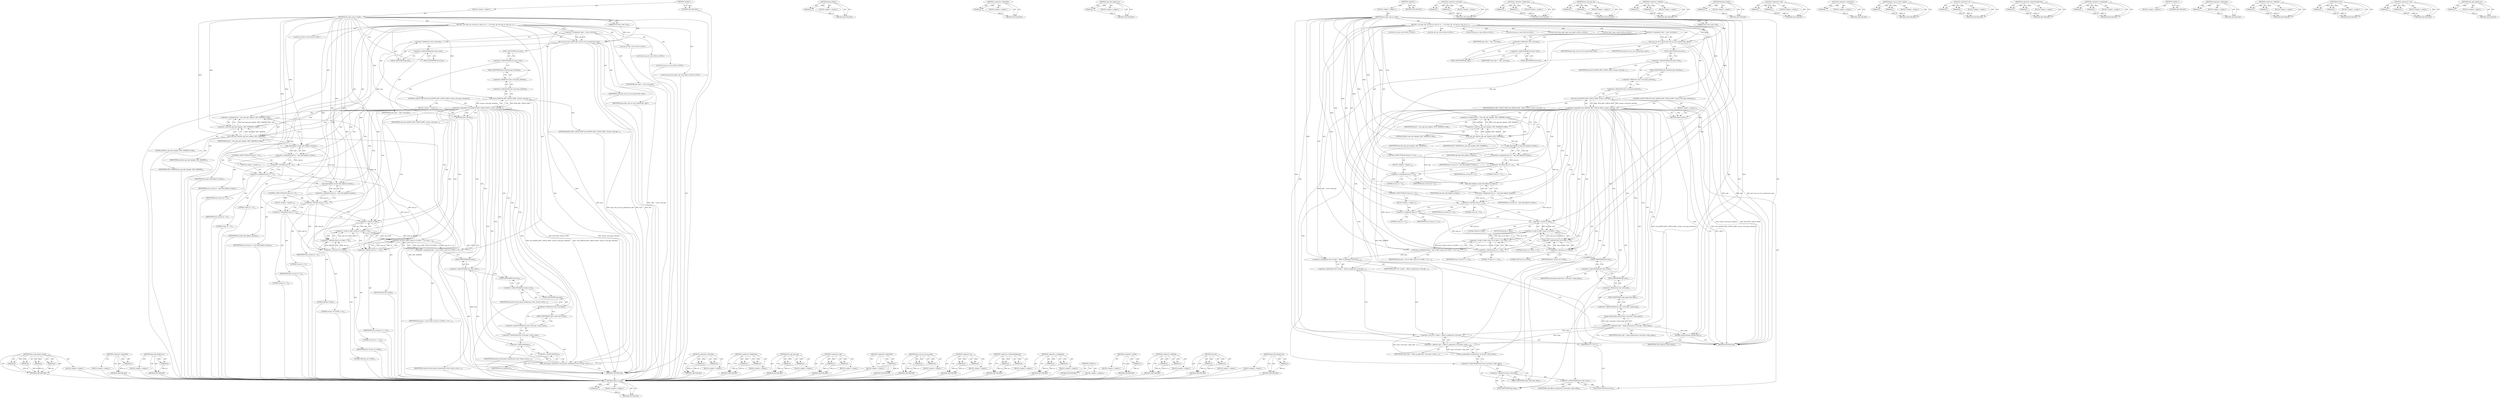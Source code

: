 digraph "apic_find_highest_isr" {
vulnerable_221 [label=<(METHOD,offset_in_page)>];
vulnerable_222 [label=<(PARAM,p1)>];
vulnerable_223 [label=<(BLOCK,&lt;empty&gt;,&lt;empty&gt;)>];
vulnerable_224 [label=<(METHOD_RETURN,ANY)>];
vulnerable_203 [label=<(METHOD,kmap_atomic)>];
vulnerable_204 [label=<(PARAM,p1)>];
vulnerable_205 [label=<(BLOCK,&lt;empty&gt;,&lt;empty&gt;)>];
vulnerable_206 [label=<(METHOD_RETURN,ANY)>];
vulnerable_157 [label=<(METHOD,&lt;operator&gt;.logicalNot)>];
vulnerable_158 [label=<(PARAM,p1)>];
vulnerable_159 [label=<(BLOCK,&lt;empty&gt;,&lt;empty&gt;)>];
vulnerable_160 [label=<(METHOD_RETURN,ANY)>];
vulnerable_180 [label=<(METHOD,apic_find_highest_irr)>];
vulnerable_181 [label=<(PARAM,p1)>];
vulnerable_182 [label=<(BLOCK,&lt;empty&gt;,&lt;empty&gt;)>];
vulnerable_183 [label=<(METHOD_RETURN,ANY)>];
vulnerable_6 [label=<(METHOD,&lt;global&gt;)<SUB>1</SUB>>];
vulnerable_7 [label=<(BLOCK,&lt;empty&gt;,&lt;empty&gt;)<SUB>1</SUB>>];
vulnerable_8 [label=<(METHOD,kvm_lapic_sync_to_vapic)<SUB>1</SUB>>];
vulnerable_9 [label=<(PARAM,struct kvm_vcpu *vcpu)<SUB>1</SUB>>];
vulnerable_10 [label=<(BLOCK,{
 	u32 data, tpr;
 	int max_irr, max_isr;
 	st...,{
 	u32 data, tpr;
 	int max_irr, max_isr;
 	st...)<SUB>2</SUB>>];
vulnerable_11 [label="<(LOCAL,u32 data: u32)<SUB>3</SUB>>"];
vulnerable_12 [label="<(LOCAL,u32 tpr: u32)<SUB>3</SUB>>"];
vulnerable_13 [label="<(LOCAL,int max_irr: int)<SUB>4</SUB>>"];
vulnerable_14 [label="<(LOCAL,int max_isr: int)<SUB>4</SUB>>"];
vulnerable_15 [label="<(LOCAL,struct kvm_lapic* apic: kvm_lapic*)<SUB>5</SUB>>"];
vulnerable_16 [label=<(&lt;operator&gt;.assignment,*apic = vcpu-&gt;arch.apic)<SUB>5</SUB>>];
vulnerable_17 [label=<(IDENTIFIER,apic,*apic = vcpu-&gt;arch.apic)<SUB>5</SUB>>];
vulnerable_18 [label=<(&lt;operator&gt;.fieldAccess,vcpu-&gt;arch.apic)<SUB>5</SUB>>];
vulnerable_19 [label=<(&lt;operator&gt;.indirectFieldAccess,vcpu-&gt;arch)<SUB>5</SUB>>];
vulnerable_20 [label=<(IDENTIFIER,vcpu,*apic = vcpu-&gt;arch.apic)<SUB>5</SUB>>];
vulnerable_21 [label=<(FIELD_IDENTIFIER,arch,arch)<SUB>5</SUB>>];
vulnerable_22 [label=<(FIELD_IDENTIFIER,apic,apic)<SUB>5</SUB>>];
vulnerable_23 [label="<(LOCAL,void* vapic: void*)<SUB>6</SUB>>"];
vulnerable_24 [label=<(apic_sync_pv_eoi_to_guest,apic_sync_pv_eoi_to_guest(vcpu, apic))<SUB>8</SUB>>];
vulnerable_25 [label=<(IDENTIFIER,vcpu,apic_sync_pv_eoi_to_guest(vcpu, apic))<SUB>8</SUB>>];
vulnerable_26 [label=<(IDENTIFIER,apic,apic_sync_pv_eoi_to_guest(vcpu, apic))<SUB>8</SUB>>];
vulnerable_27 [label=<(CONTROL_STRUCTURE,IF,if (!test_bit(KVM_APIC_CHECK_VAPIC, &amp;vcpu-&gt;arch.apic_attention)))<SUB>10</SUB>>];
vulnerable_28 [label=<(&lt;operator&gt;.logicalNot,!test_bit(KVM_APIC_CHECK_VAPIC, &amp;vcpu-&gt;arch.api...)<SUB>10</SUB>>];
vulnerable_29 [label=<(test_bit,test_bit(KVM_APIC_CHECK_VAPIC, &amp;vcpu-&gt;arch.apic...)<SUB>10</SUB>>];
vulnerable_30 [label=<(IDENTIFIER,KVM_APIC_CHECK_VAPIC,test_bit(KVM_APIC_CHECK_VAPIC, &amp;vcpu-&gt;arch.apic...)<SUB>10</SUB>>];
vulnerable_31 [label=<(&lt;operator&gt;.addressOf,&amp;vcpu-&gt;arch.apic_attention)<SUB>10</SUB>>];
vulnerable_32 [label=<(&lt;operator&gt;.fieldAccess,vcpu-&gt;arch.apic_attention)<SUB>10</SUB>>];
vulnerable_33 [label=<(&lt;operator&gt;.indirectFieldAccess,vcpu-&gt;arch)<SUB>10</SUB>>];
vulnerable_34 [label=<(IDENTIFIER,vcpu,test_bit(KVM_APIC_CHECK_VAPIC, &amp;vcpu-&gt;arch.apic...)<SUB>10</SUB>>];
vulnerable_35 [label=<(FIELD_IDENTIFIER,arch,arch)<SUB>10</SUB>>];
vulnerable_36 [label=<(FIELD_IDENTIFIER,apic_attention,apic_attention)<SUB>10</SUB>>];
vulnerable_37 [label=<(BLOCK,&lt;empty&gt;,&lt;empty&gt;)<SUB>11</SUB>>];
vulnerable_38 [label=<(RETURN,return;,return;)<SUB>11</SUB>>];
vulnerable_39 [label=<(&lt;operator&gt;.assignment,tpr = kvm_apic_get_reg(apic, APIC_TASKPRI) &amp; 0xff)<SUB>13</SUB>>];
vulnerable_40 [label=<(IDENTIFIER,tpr,tpr = kvm_apic_get_reg(apic, APIC_TASKPRI) &amp; 0xff)<SUB>13</SUB>>];
vulnerable_41 [label=<(&lt;operator&gt;.and,kvm_apic_get_reg(apic, APIC_TASKPRI) &amp; 0xff)<SUB>13</SUB>>];
vulnerable_42 [label=<(kvm_apic_get_reg,kvm_apic_get_reg(apic, APIC_TASKPRI))<SUB>13</SUB>>];
vulnerable_43 [label=<(IDENTIFIER,apic,kvm_apic_get_reg(apic, APIC_TASKPRI))<SUB>13</SUB>>];
vulnerable_44 [label=<(IDENTIFIER,APIC_TASKPRI,kvm_apic_get_reg(apic, APIC_TASKPRI))<SUB>13</SUB>>];
vulnerable_45 [label=<(LITERAL,0xff,kvm_apic_get_reg(apic, APIC_TASKPRI) &amp; 0xff)<SUB>13</SUB>>];
vulnerable_46 [label=<(&lt;operator&gt;.assignment,max_irr = apic_find_highest_irr(apic))<SUB>14</SUB>>];
vulnerable_47 [label=<(IDENTIFIER,max_irr,max_irr = apic_find_highest_irr(apic))<SUB>14</SUB>>];
vulnerable_48 [label=<(apic_find_highest_irr,apic_find_highest_irr(apic))<SUB>14</SUB>>];
vulnerable_49 [label=<(IDENTIFIER,apic,apic_find_highest_irr(apic))<SUB>14</SUB>>];
vulnerable_50 [label=<(CONTROL_STRUCTURE,IF,if (max_irr &lt; 0))<SUB>15</SUB>>];
vulnerable_51 [label=<(&lt;operator&gt;.lessThan,max_irr &lt; 0)<SUB>15</SUB>>];
vulnerable_52 [label=<(IDENTIFIER,max_irr,max_irr &lt; 0)<SUB>15</SUB>>];
vulnerable_53 [label=<(LITERAL,0,max_irr &lt; 0)<SUB>15</SUB>>];
vulnerable_54 [label=<(BLOCK,&lt;empty&gt;,&lt;empty&gt;)<SUB>16</SUB>>];
vulnerable_55 [label=<(&lt;operator&gt;.assignment,max_irr = 0)<SUB>16</SUB>>];
vulnerable_56 [label=<(IDENTIFIER,max_irr,max_irr = 0)<SUB>16</SUB>>];
vulnerable_57 [label=<(LITERAL,0,max_irr = 0)<SUB>16</SUB>>];
vulnerable_58 [label=<(&lt;operator&gt;.assignment,max_isr = apic_find_highest_isr(apic))<SUB>17</SUB>>];
vulnerable_59 [label=<(IDENTIFIER,max_isr,max_isr = apic_find_highest_isr(apic))<SUB>17</SUB>>];
vulnerable_60 [label=<(apic_find_highest_isr,apic_find_highest_isr(apic))<SUB>17</SUB>>];
vulnerable_61 [label=<(IDENTIFIER,apic,apic_find_highest_isr(apic))<SUB>17</SUB>>];
vulnerable_62 [label=<(CONTROL_STRUCTURE,IF,if (max_isr &lt; 0))<SUB>18</SUB>>];
vulnerable_63 [label=<(&lt;operator&gt;.lessThan,max_isr &lt; 0)<SUB>18</SUB>>];
vulnerable_64 [label=<(IDENTIFIER,max_isr,max_isr &lt; 0)<SUB>18</SUB>>];
vulnerable_65 [label=<(LITERAL,0,max_isr &lt; 0)<SUB>18</SUB>>];
vulnerable_66 [label=<(BLOCK,&lt;empty&gt;,&lt;empty&gt;)<SUB>19</SUB>>];
vulnerable_67 [label=<(&lt;operator&gt;.assignment,max_isr = 0)<SUB>19</SUB>>];
vulnerable_68 [label=<(IDENTIFIER,max_isr,max_isr = 0)<SUB>19</SUB>>];
vulnerable_69 [label=<(LITERAL,0,max_isr = 0)<SUB>19</SUB>>];
vulnerable_70 [label=<(&lt;operator&gt;.assignment,data = (tpr &amp; 0xff) | ((max_isr &amp; 0xf0) &lt;&lt; 8) |...)<SUB>20</SUB>>];
vulnerable_71 [label=<(IDENTIFIER,data,data = (tpr &amp; 0xff) | ((max_isr &amp; 0xf0) &lt;&lt; 8) |...)<SUB>20</SUB>>];
vulnerable_72 [label=<(&lt;operator&gt;.or,(tpr &amp; 0xff) | ((max_isr &amp; 0xf0) &lt;&lt; 8) | (max_i...)<SUB>20</SUB>>];
vulnerable_73 [label=<(&lt;operator&gt;.or,(tpr &amp; 0xff) | ((max_isr &amp; 0xf0) &lt;&lt; 8))<SUB>20</SUB>>];
vulnerable_74 [label=<(&lt;operator&gt;.and,tpr &amp; 0xff)<SUB>20</SUB>>];
vulnerable_75 [label=<(IDENTIFIER,tpr,tpr &amp; 0xff)<SUB>20</SUB>>];
vulnerable_76 [label=<(LITERAL,0xff,tpr &amp; 0xff)<SUB>20</SUB>>];
vulnerable_77 [label=<(&lt;operator&gt;.shiftLeft,(max_isr &amp; 0xf0) &lt;&lt; 8)<SUB>20</SUB>>];
vulnerable_78 [label=<(&lt;operator&gt;.and,max_isr &amp; 0xf0)<SUB>20</SUB>>];
vulnerable_79 [label=<(IDENTIFIER,max_isr,max_isr &amp; 0xf0)<SUB>20</SUB>>];
vulnerable_80 [label=<(LITERAL,0xf0,max_isr &amp; 0xf0)<SUB>20</SUB>>];
vulnerable_81 [label=<(LITERAL,8,(max_isr &amp; 0xf0) &lt;&lt; 8)<SUB>20</SUB>>];
vulnerable_82 [label=<(&lt;operator&gt;.shiftLeft,max_irr &lt;&lt; 24)<SUB>20</SUB>>];
vulnerable_83 [label=<(IDENTIFIER,max_irr,max_irr &lt;&lt; 24)<SUB>20</SUB>>];
vulnerable_84 [label=<(LITERAL,24,max_irr &lt;&lt; 24)<SUB>20</SUB>>];
vulnerable_85 [label=<(&lt;operator&gt;.assignment,vapic = kmap_atomic(vcpu-&gt;arch.apic-&gt;vapic_page))<SUB>22</SUB>>];
vulnerable_86 [label=<(IDENTIFIER,vapic,vapic = kmap_atomic(vcpu-&gt;arch.apic-&gt;vapic_page))<SUB>22</SUB>>];
vulnerable_87 [label=<(kmap_atomic,kmap_atomic(vcpu-&gt;arch.apic-&gt;vapic_page))<SUB>22</SUB>>];
vulnerable_88 [label=<(&lt;operator&gt;.indirectFieldAccess,vcpu-&gt;arch.apic-&gt;vapic_page)<SUB>22</SUB>>];
vulnerable_89 [label=<(&lt;operator&gt;.fieldAccess,vcpu-&gt;arch.apic)<SUB>22</SUB>>];
vulnerable_90 [label=<(&lt;operator&gt;.indirectFieldAccess,vcpu-&gt;arch)<SUB>22</SUB>>];
vulnerable_91 [label=<(IDENTIFIER,vcpu,kmap_atomic(vcpu-&gt;arch.apic-&gt;vapic_page))<SUB>22</SUB>>];
vulnerable_92 [label=<(FIELD_IDENTIFIER,arch,arch)<SUB>22</SUB>>];
vulnerable_93 [label=<(FIELD_IDENTIFIER,apic,apic)<SUB>22</SUB>>];
vulnerable_94 [label=<(FIELD_IDENTIFIER,vapic_page,vapic_page)<SUB>22</SUB>>];
vulnerable_95 [label=<(&lt;operator&gt;.assignment,*(u32 *)(vapic + offset_in_page(vcpu-&gt;arch.apic...)<SUB>23</SUB>>];
vulnerable_96 [label=<(&lt;operator&gt;.indirection,*(u32 *)(vapic + offset_in_page(vcpu-&gt;arch.apic...)<SUB>23</SUB>>];
vulnerable_97 [label=<(&lt;operator&gt;.cast,(u32 *)(vapic + offset_in_page(vcpu-&gt;arch.apic-...)<SUB>23</SUB>>];
vulnerable_98 [label=<(UNKNOWN,u32 *,u32 *)<SUB>23</SUB>>];
vulnerable_99 [label=<(&lt;operator&gt;.addition,vapic + offset_in_page(vcpu-&gt;arch.apic-&gt;vapic_a...)<SUB>23</SUB>>];
vulnerable_100 [label=<(IDENTIFIER,vapic,vapic + offset_in_page(vcpu-&gt;arch.apic-&gt;vapic_a...)<SUB>23</SUB>>];
vulnerable_101 [label=<(offset_in_page,offset_in_page(vcpu-&gt;arch.apic-&gt;vapic_addr))<SUB>23</SUB>>];
vulnerable_102 [label=<(&lt;operator&gt;.indirectFieldAccess,vcpu-&gt;arch.apic-&gt;vapic_addr)<SUB>23</SUB>>];
vulnerable_103 [label=<(&lt;operator&gt;.fieldAccess,vcpu-&gt;arch.apic)<SUB>23</SUB>>];
vulnerable_104 [label=<(&lt;operator&gt;.indirectFieldAccess,vcpu-&gt;arch)<SUB>23</SUB>>];
vulnerable_105 [label=<(IDENTIFIER,vcpu,offset_in_page(vcpu-&gt;arch.apic-&gt;vapic_addr))<SUB>23</SUB>>];
vulnerable_106 [label=<(FIELD_IDENTIFIER,arch,arch)<SUB>23</SUB>>];
vulnerable_107 [label=<(FIELD_IDENTIFIER,apic,apic)<SUB>23</SUB>>];
vulnerable_108 [label=<(FIELD_IDENTIFIER,vapic_addr,vapic_addr)<SUB>23</SUB>>];
vulnerable_109 [label=<(IDENTIFIER,data,*(u32 *)(vapic + offset_in_page(vcpu-&gt;arch.apic...)<SUB>23</SUB>>];
vulnerable_110 [label=<(kunmap_atomic,kunmap_atomic(vapic))<SUB>24</SUB>>];
vulnerable_111 [label=<(IDENTIFIER,vapic,kunmap_atomic(vapic))<SUB>24</SUB>>];
vulnerable_112 [label=<(METHOD_RETURN,void)<SUB>1</SUB>>];
vulnerable_114 [label=<(METHOD_RETURN,ANY)<SUB>1</SUB>>];
vulnerable_184 [label=<(METHOD,&lt;operator&gt;.lessThan)>];
vulnerable_185 [label=<(PARAM,p1)>];
vulnerable_186 [label=<(PARAM,p2)>];
vulnerable_187 [label=<(BLOCK,&lt;empty&gt;,&lt;empty&gt;)>];
vulnerable_188 [label=<(METHOD_RETURN,ANY)>];
vulnerable_142 [label=<(METHOD,&lt;operator&gt;.fieldAccess)>];
vulnerable_143 [label=<(PARAM,p1)>];
vulnerable_144 [label=<(PARAM,p2)>];
vulnerable_145 [label=<(BLOCK,&lt;empty&gt;,&lt;empty&gt;)>];
vulnerable_146 [label=<(METHOD_RETURN,ANY)>];
vulnerable_175 [label=<(METHOD,kvm_apic_get_reg)>];
vulnerable_176 [label=<(PARAM,p1)>];
vulnerable_177 [label=<(PARAM,p2)>];
vulnerable_178 [label=<(BLOCK,&lt;empty&gt;,&lt;empty&gt;)>];
vulnerable_179 [label=<(METHOD_RETURN,ANY)>];
vulnerable_216 [label=<(METHOD,&lt;operator&gt;.addition)>];
vulnerable_217 [label=<(PARAM,p1)>];
vulnerable_218 [label=<(PARAM,p2)>];
vulnerable_219 [label=<(BLOCK,&lt;empty&gt;,&lt;empty&gt;)>];
vulnerable_220 [label=<(METHOD_RETURN,ANY)>];
vulnerable_225 [label=<(METHOD,kunmap_atomic)>];
vulnerable_226 [label=<(PARAM,p1)>];
vulnerable_227 [label=<(BLOCK,&lt;empty&gt;,&lt;empty&gt;)>];
vulnerable_228 [label=<(METHOD_RETURN,ANY)>];
vulnerable_170 [label=<(METHOD,&lt;operator&gt;.and)>];
vulnerable_171 [label=<(PARAM,p1)>];
vulnerable_172 [label=<(PARAM,p2)>];
vulnerable_173 [label=<(BLOCK,&lt;empty&gt;,&lt;empty&gt;)>];
vulnerable_174 [label=<(METHOD_RETURN,ANY)>];
vulnerable_166 [label=<(METHOD,&lt;operator&gt;.addressOf)>];
vulnerable_167 [label=<(PARAM,p1)>];
vulnerable_168 [label=<(BLOCK,&lt;empty&gt;,&lt;empty&gt;)>];
vulnerable_169 [label=<(METHOD_RETURN,ANY)>];
vulnerable_152 [label=<(METHOD,apic_sync_pv_eoi_to_guest)>];
vulnerable_153 [label=<(PARAM,p1)>];
vulnerable_154 [label=<(PARAM,p2)>];
vulnerable_155 [label=<(BLOCK,&lt;empty&gt;,&lt;empty&gt;)>];
vulnerable_156 [label=<(METHOD_RETURN,ANY)>];
vulnerable_193 [label=<(METHOD,&lt;operator&gt;.or)>];
vulnerable_194 [label=<(PARAM,p1)>];
vulnerable_195 [label=<(PARAM,p2)>];
vulnerable_196 [label=<(BLOCK,&lt;empty&gt;,&lt;empty&gt;)>];
vulnerable_197 [label=<(METHOD_RETURN,ANY)>];
vulnerable_147 [label=<(METHOD,&lt;operator&gt;.indirectFieldAccess)>];
vulnerable_148 [label=<(PARAM,p1)>];
vulnerable_149 [label=<(PARAM,p2)>];
vulnerable_150 [label=<(BLOCK,&lt;empty&gt;,&lt;empty&gt;)>];
vulnerable_151 [label=<(METHOD_RETURN,ANY)>];
vulnerable_137 [label=<(METHOD,&lt;operator&gt;.assignment)>];
vulnerable_138 [label=<(PARAM,p1)>];
vulnerable_139 [label=<(PARAM,p2)>];
vulnerable_140 [label=<(BLOCK,&lt;empty&gt;,&lt;empty&gt;)>];
vulnerable_141 [label=<(METHOD_RETURN,ANY)>];
vulnerable_131 [label=<(METHOD,&lt;global&gt;)<SUB>1</SUB>>];
vulnerable_132 [label=<(BLOCK,&lt;empty&gt;,&lt;empty&gt;)>];
vulnerable_133 [label=<(METHOD_RETURN,ANY)>];
vulnerable_207 [label=<(METHOD,&lt;operator&gt;.indirection)>];
vulnerable_208 [label=<(PARAM,p1)>];
vulnerable_209 [label=<(BLOCK,&lt;empty&gt;,&lt;empty&gt;)>];
vulnerable_210 [label=<(METHOD_RETURN,ANY)>];
vulnerable_198 [label=<(METHOD,&lt;operator&gt;.shiftLeft)>];
vulnerable_199 [label=<(PARAM,p1)>];
vulnerable_200 [label=<(PARAM,p2)>];
vulnerable_201 [label=<(BLOCK,&lt;empty&gt;,&lt;empty&gt;)>];
vulnerable_202 [label=<(METHOD_RETURN,ANY)>];
vulnerable_161 [label=<(METHOD,test_bit)>];
vulnerable_162 [label=<(PARAM,p1)>];
vulnerable_163 [label=<(PARAM,p2)>];
vulnerable_164 [label=<(BLOCK,&lt;empty&gt;,&lt;empty&gt;)>];
vulnerable_165 [label=<(METHOD_RETURN,ANY)>];
vulnerable_211 [label=<(METHOD,&lt;operator&gt;.cast)>];
vulnerable_212 [label=<(PARAM,p1)>];
vulnerable_213 [label=<(PARAM,p2)>];
vulnerable_214 [label=<(BLOCK,&lt;empty&gt;,&lt;empty&gt;)>];
vulnerable_215 [label=<(METHOD_RETURN,ANY)>];
vulnerable_189 [label=<(METHOD,apic_find_highest_isr)>];
vulnerable_190 [label=<(PARAM,p1)>];
vulnerable_191 [label=<(BLOCK,&lt;empty&gt;,&lt;empty&gt;)>];
vulnerable_192 [label=<(METHOD_RETURN,ANY)>];
fixed_189 [label=<(METHOD,kvm_write_guest_cached)>];
fixed_190 [label=<(PARAM,p1)>];
fixed_191 [label=<(PARAM,p2)>];
fixed_192 [label=<(PARAM,p3)>];
fixed_193 [label=<(PARAM,p4)>];
fixed_194 [label=<(BLOCK,&lt;empty&gt;,&lt;empty&gt;)>];
fixed_195 [label=<(METHOD_RETURN,ANY)>];
fixed_143 [label=<(METHOD,&lt;operator&gt;.logicalNot)>];
fixed_144 [label=<(PARAM,p1)>];
fixed_145 [label=<(BLOCK,&lt;empty&gt;,&lt;empty&gt;)>];
fixed_146 [label=<(METHOD_RETURN,ANY)>];
fixed_166 [label=<(METHOD,apic_find_highest_irr)>];
fixed_167 [label=<(PARAM,p1)>];
fixed_168 [label=<(BLOCK,&lt;empty&gt;,&lt;empty&gt;)>];
fixed_169 [label=<(METHOD_RETURN,ANY)>];
fixed_6 [label=<(METHOD,&lt;global&gt;)<SUB>1</SUB>>];
fixed_7 [label=<(BLOCK,&lt;empty&gt;,&lt;empty&gt;)<SUB>1</SUB>>];
fixed_8 [label=<(METHOD,kvm_lapic_sync_to_vapic)<SUB>1</SUB>>];
fixed_9 [label=<(PARAM,struct kvm_vcpu *vcpu)<SUB>1</SUB>>];
fixed_10 [label=<(BLOCK,{
 	u32 data, tpr;
 	int max_irr, max_isr;
 	st...,{
 	u32 data, tpr;
 	int max_irr, max_isr;
 	st...)<SUB>2</SUB>>];
fixed_11 [label="<(LOCAL,u32 data: u32)<SUB>3</SUB>>"];
fixed_12 [label="<(LOCAL,u32 tpr: u32)<SUB>3</SUB>>"];
fixed_13 [label="<(LOCAL,int max_irr: int)<SUB>4</SUB>>"];
fixed_14 [label="<(LOCAL,int max_isr: int)<SUB>4</SUB>>"];
fixed_15 [label="<(LOCAL,struct kvm_lapic* apic: kvm_lapic*)<SUB>5</SUB>>"];
fixed_16 [label=<(&lt;operator&gt;.assignment,*apic = vcpu-&gt;arch.apic)<SUB>5</SUB>>];
fixed_17 [label=<(IDENTIFIER,apic,*apic = vcpu-&gt;arch.apic)<SUB>5</SUB>>];
fixed_18 [label=<(&lt;operator&gt;.fieldAccess,vcpu-&gt;arch.apic)<SUB>5</SUB>>];
fixed_19 [label=<(&lt;operator&gt;.indirectFieldAccess,vcpu-&gt;arch)<SUB>5</SUB>>];
fixed_20 [label=<(IDENTIFIER,vcpu,*apic = vcpu-&gt;arch.apic)<SUB>5</SUB>>];
fixed_21 [label=<(FIELD_IDENTIFIER,arch,arch)<SUB>5</SUB>>];
fixed_22 [label=<(FIELD_IDENTIFIER,apic,apic)<SUB>5</SUB>>];
fixed_23 [label=<(apic_sync_pv_eoi_to_guest,apic_sync_pv_eoi_to_guest(vcpu, apic))<SUB>7</SUB>>];
fixed_24 [label=<(IDENTIFIER,vcpu,apic_sync_pv_eoi_to_guest(vcpu, apic))<SUB>7</SUB>>];
fixed_25 [label=<(IDENTIFIER,apic,apic_sync_pv_eoi_to_guest(vcpu, apic))<SUB>7</SUB>>];
fixed_26 [label=<(CONTROL_STRUCTURE,IF,if (!test_bit(KVM_APIC_CHECK_VAPIC, &amp;vcpu-&gt;arch.apic_attention)))<SUB>9</SUB>>];
fixed_27 [label=<(&lt;operator&gt;.logicalNot,!test_bit(KVM_APIC_CHECK_VAPIC, &amp;vcpu-&gt;arch.api...)<SUB>9</SUB>>];
fixed_28 [label=<(test_bit,test_bit(KVM_APIC_CHECK_VAPIC, &amp;vcpu-&gt;arch.apic...)<SUB>9</SUB>>];
fixed_29 [label=<(IDENTIFIER,KVM_APIC_CHECK_VAPIC,test_bit(KVM_APIC_CHECK_VAPIC, &amp;vcpu-&gt;arch.apic...)<SUB>9</SUB>>];
fixed_30 [label=<(&lt;operator&gt;.addressOf,&amp;vcpu-&gt;arch.apic_attention)<SUB>9</SUB>>];
fixed_31 [label=<(&lt;operator&gt;.fieldAccess,vcpu-&gt;arch.apic_attention)<SUB>9</SUB>>];
fixed_32 [label=<(&lt;operator&gt;.indirectFieldAccess,vcpu-&gt;arch)<SUB>9</SUB>>];
fixed_33 [label=<(IDENTIFIER,vcpu,test_bit(KVM_APIC_CHECK_VAPIC, &amp;vcpu-&gt;arch.apic...)<SUB>9</SUB>>];
fixed_34 [label=<(FIELD_IDENTIFIER,arch,arch)<SUB>9</SUB>>];
fixed_35 [label=<(FIELD_IDENTIFIER,apic_attention,apic_attention)<SUB>9</SUB>>];
fixed_36 [label=<(BLOCK,&lt;empty&gt;,&lt;empty&gt;)<SUB>10</SUB>>];
fixed_37 [label=<(RETURN,return;,return;)<SUB>10</SUB>>];
fixed_38 [label=<(&lt;operator&gt;.assignment,tpr = kvm_apic_get_reg(apic, APIC_TASKPRI) &amp; 0xff)<SUB>12</SUB>>];
fixed_39 [label=<(IDENTIFIER,tpr,tpr = kvm_apic_get_reg(apic, APIC_TASKPRI) &amp; 0xff)<SUB>12</SUB>>];
fixed_40 [label=<(&lt;operator&gt;.and,kvm_apic_get_reg(apic, APIC_TASKPRI) &amp; 0xff)<SUB>12</SUB>>];
fixed_41 [label=<(kvm_apic_get_reg,kvm_apic_get_reg(apic, APIC_TASKPRI))<SUB>12</SUB>>];
fixed_42 [label=<(IDENTIFIER,apic,kvm_apic_get_reg(apic, APIC_TASKPRI))<SUB>12</SUB>>];
fixed_43 [label=<(IDENTIFIER,APIC_TASKPRI,kvm_apic_get_reg(apic, APIC_TASKPRI))<SUB>12</SUB>>];
fixed_44 [label=<(LITERAL,0xff,kvm_apic_get_reg(apic, APIC_TASKPRI) &amp; 0xff)<SUB>12</SUB>>];
fixed_45 [label=<(&lt;operator&gt;.assignment,max_irr = apic_find_highest_irr(apic))<SUB>13</SUB>>];
fixed_46 [label=<(IDENTIFIER,max_irr,max_irr = apic_find_highest_irr(apic))<SUB>13</SUB>>];
fixed_47 [label=<(apic_find_highest_irr,apic_find_highest_irr(apic))<SUB>13</SUB>>];
fixed_48 [label=<(IDENTIFIER,apic,apic_find_highest_irr(apic))<SUB>13</SUB>>];
fixed_49 [label=<(CONTROL_STRUCTURE,IF,if (max_irr &lt; 0))<SUB>14</SUB>>];
fixed_50 [label=<(&lt;operator&gt;.lessThan,max_irr &lt; 0)<SUB>14</SUB>>];
fixed_51 [label=<(IDENTIFIER,max_irr,max_irr &lt; 0)<SUB>14</SUB>>];
fixed_52 [label=<(LITERAL,0,max_irr &lt; 0)<SUB>14</SUB>>];
fixed_53 [label=<(BLOCK,&lt;empty&gt;,&lt;empty&gt;)<SUB>15</SUB>>];
fixed_54 [label=<(&lt;operator&gt;.assignment,max_irr = 0)<SUB>15</SUB>>];
fixed_55 [label=<(IDENTIFIER,max_irr,max_irr = 0)<SUB>15</SUB>>];
fixed_56 [label=<(LITERAL,0,max_irr = 0)<SUB>15</SUB>>];
fixed_57 [label=<(&lt;operator&gt;.assignment,max_isr = apic_find_highest_isr(apic))<SUB>16</SUB>>];
fixed_58 [label=<(IDENTIFIER,max_isr,max_isr = apic_find_highest_isr(apic))<SUB>16</SUB>>];
fixed_59 [label=<(apic_find_highest_isr,apic_find_highest_isr(apic))<SUB>16</SUB>>];
fixed_60 [label=<(IDENTIFIER,apic,apic_find_highest_isr(apic))<SUB>16</SUB>>];
fixed_61 [label=<(CONTROL_STRUCTURE,IF,if (max_isr &lt; 0))<SUB>17</SUB>>];
fixed_62 [label=<(&lt;operator&gt;.lessThan,max_isr &lt; 0)<SUB>17</SUB>>];
fixed_63 [label=<(IDENTIFIER,max_isr,max_isr &lt; 0)<SUB>17</SUB>>];
fixed_64 [label=<(LITERAL,0,max_isr &lt; 0)<SUB>17</SUB>>];
fixed_65 [label=<(BLOCK,&lt;empty&gt;,&lt;empty&gt;)<SUB>18</SUB>>];
fixed_66 [label=<(&lt;operator&gt;.assignment,max_isr = 0)<SUB>18</SUB>>];
fixed_67 [label=<(IDENTIFIER,max_isr,max_isr = 0)<SUB>18</SUB>>];
fixed_68 [label=<(LITERAL,0,max_isr = 0)<SUB>18</SUB>>];
fixed_69 [label=<(&lt;operator&gt;.assignment,data = (tpr &amp; 0xff) | ((max_isr &amp; 0xf0) &lt;&lt; 8) |...)<SUB>19</SUB>>];
fixed_70 [label=<(IDENTIFIER,data,data = (tpr &amp; 0xff) | ((max_isr &amp; 0xf0) &lt;&lt; 8) |...)<SUB>19</SUB>>];
fixed_71 [label=<(&lt;operator&gt;.or,(tpr &amp; 0xff) | ((max_isr &amp; 0xf0) &lt;&lt; 8) | (max_i...)<SUB>19</SUB>>];
fixed_72 [label=<(&lt;operator&gt;.or,(tpr &amp; 0xff) | ((max_isr &amp; 0xf0) &lt;&lt; 8))<SUB>19</SUB>>];
fixed_73 [label=<(&lt;operator&gt;.and,tpr &amp; 0xff)<SUB>19</SUB>>];
fixed_74 [label=<(IDENTIFIER,tpr,tpr &amp; 0xff)<SUB>19</SUB>>];
fixed_75 [label=<(LITERAL,0xff,tpr &amp; 0xff)<SUB>19</SUB>>];
fixed_76 [label=<(&lt;operator&gt;.shiftLeft,(max_isr &amp; 0xf0) &lt;&lt; 8)<SUB>19</SUB>>];
fixed_77 [label=<(&lt;operator&gt;.and,max_isr &amp; 0xf0)<SUB>19</SUB>>];
fixed_78 [label=<(IDENTIFIER,max_isr,max_isr &amp; 0xf0)<SUB>19</SUB>>];
fixed_79 [label=<(LITERAL,0xf0,max_isr &amp; 0xf0)<SUB>19</SUB>>];
fixed_80 [label=<(LITERAL,8,(max_isr &amp; 0xf0) &lt;&lt; 8)<SUB>19</SUB>>];
fixed_81 [label=<(&lt;operator&gt;.shiftLeft,max_irr &lt;&lt; 24)<SUB>19</SUB>>];
fixed_82 [label=<(IDENTIFIER,max_irr,max_irr &lt;&lt; 24)<SUB>19</SUB>>];
fixed_83 [label=<(LITERAL,24,max_irr &lt;&lt; 24)<SUB>19</SUB>>];
fixed_84 [label=<(kvm_write_guest_cached,kvm_write_guest_cached(vcpu-&gt;kvm, &amp;vcpu-&gt;arch.a...)<SUB>21</SUB>>];
fixed_85 [label=<(&lt;operator&gt;.indirectFieldAccess,vcpu-&gt;kvm)<SUB>21</SUB>>];
fixed_86 [label=<(IDENTIFIER,vcpu,kvm_write_guest_cached(vcpu-&gt;kvm, &amp;vcpu-&gt;arch.a...)<SUB>21</SUB>>];
fixed_87 [label=<(FIELD_IDENTIFIER,kvm,kvm)<SUB>21</SUB>>];
fixed_88 [label=<(&lt;operator&gt;.addressOf,&amp;vcpu-&gt;arch.apic-&gt;vapic_cache)<SUB>21</SUB>>];
fixed_89 [label=<(&lt;operator&gt;.indirectFieldAccess,vcpu-&gt;arch.apic-&gt;vapic_cache)<SUB>21</SUB>>];
fixed_90 [label=<(&lt;operator&gt;.fieldAccess,vcpu-&gt;arch.apic)<SUB>21</SUB>>];
fixed_91 [label=<(&lt;operator&gt;.indirectFieldAccess,vcpu-&gt;arch)<SUB>21</SUB>>];
fixed_92 [label=<(IDENTIFIER,vcpu,kvm_write_guest_cached(vcpu-&gt;kvm, &amp;vcpu-&gt;arch.a...)<SUB>21</SUB>>];
fixed_93 [label=<(FIELD_IDENTIFIER,arch,arch)<SUB>21</SUB>>];
fixed_94 [label=<(FIELD_IDENTIFIER,apic,apic)<SUB>21</SUB>>];
fixed_95 [label=<(FIELD_IDENTIFIER,vapic_cache,vapic_cache)<SUB>21</SUB>>];
fixed_96 [label=<(&lt;operator&gt;.addressOf,&amp;data)<SUB>21</SUB>>];
fixed_97 [label=<(IDENTIFIER,data,kvm_write_guest_cached(vcpu-&gt;kvm, &amp;vcpu-&gt;arch.a...)<SUB>21</SUB>>];
fixed_98 [label=<(&lt;operator&gt;.sizeOf,sizeof(u32))<SUB>22</SUB>>];
fixed_99 [label=<(IDENTIFIER,u32,sizeof(u32))<SUB>22</SUB>>];
fixed_100 [label=<(METHOD_RETURN,void)<SUB>1</SUB>>];
fixed_102 [label=<(METHOD_RETURN,ANY)<SUB>1</SUB>>];
fixed_170 [label=<(METHOD,&lt;operator&gt;.lessThan)>];
fixed_171 [label=<(PARAM,p1)>];
fixed_172 [label=<(PARAM,p2)>];
fixed_173 [label=<(BLOCK,&lt;empty&gt;,&lt;empty&gt;)>];
fixed_174 [label=<(METHOD_RETURN,ANY)>];
fixed_128 [label=<(METHOD,&lt;operator&gt;.fieldAccess)>];
fixed_129 [label=<(PARAM,p1)>];
fixed_130 [label=<(PARAM,p2)>];
fixed_131 [label=<(BLOCK,&lt;empty&gt;,&lt;empty&gt;)>];
fixed_132 [label=<(METHOD_RETURN,ANY)>];
fixed_161 [label=<(METHOD,kvm_apic_get_reg)>];
fixed_162 [label=<(PARAM,p1)>];
fixed_163 [label=<(PARAM,p2)>];
fixed_164 [label=<(BLOCK,&lt;empty&gt;,&lt;empty&gt;)>];
fixed_165 [label=<(METHOD_RETURN,ANY)>];
fixed_156 [label=<(METHOD,&lt;operator&gt;.and)>];
fixed_157 [label=<(PARAM,p1)>];
fixed_158 [label=<(PARAM,p2)>];
fixed_159 [label=<(BLOCK,&lt;empty&gt;,&lt;empty&gt;)>];
fixed_160 [label=<(METHOD_RETURN,ANY)>];
fixed_152 [label=<(METHOD,&lt;operator&gt;.addressOf)>];
fixed_153 [label=<(PARAM,p1)>];
fixed_154 [label=<(BLOCK,&lt;empty&gt;,&lt;empty&gt;)>];
fixed_155 [label=<(METHOD_RETURN,ANY)>];
fixed_138 [label=<(METHOD,apic_sync_pv_eoi_to_guest)>];
fixed_139 [label=<(PARAM,p1)>];
fixed_140 [label=<(PARAM,p2)>];
fixed_141 [label=<(BLOCK,&lt;empty&gt;,&lt;empty&gt;)>];
fixed_142 [label=<(METHOD_RETURN,ANY)>];
fixed_179 [label=<(METHOD,&lt;operator&gt;.or)>];
fixed_180 [label=<(PARAM,p1)>];
fixed_181 [label=<(PARAM,p2)>];
fixed_182 [label=<(BLOCK,&lt;empty&gt;,&lt;empty&gt;)>];
fixed_183 [label=<(METHOD_RETURN,ANY)>];
fixed_133 [label=<(METHOD,&lt;operator&gt;.indirectFieldAccess)>];
fixed_134 [label=<(PARAM,p1)>];
fixed_135 [label=<(PARAM,p2)>];
fixed_136 [label=<(BLOCK,&lt;empty&gt;,&lt;empty&gt;)>];
fixed_137 [label=<(METHOD_RETURN,ANY)>];
fixed_123 [label=<(METHOD,&lt;operator&gt;.assignment)>];
fixed_124 [label=<(PARAM,p1)>];
fixed_125 [label=<(PARAM,p2)>];
fixed_126 [label=<(BLOCK,&lt;empty&gt;,&lt;empty&gt;)>];
fixed_127 [label=<(METHOD_RETURN,ANY)>];
fixed_117 [label=<(METHOD,&lt;global&gt;)<SUB>1</SUB>>];
fixed_118 [label=<(BLOCK,&lt;empty&gt;,&lt;empty&gt;)>];
fixed_119 [label=<(METHOD_RETURN,ANY)>];
fixed_196 [label=<(METHOD,&lt;operator&gt;.sizeOf)>];
fixed_197 [label=<(PARAM,p1)>];
fixed_198 [label=<(BLOCK,&lt;empty&gt;,&lt;empty&gt;)>];
fixed_199 [label=<(METHOD_RETURN,ANY)>];
fixed_184 [label=<(METHOD,&lt;operator&gt;.shiftLeft)>];
fixed_185 [label=<(PARAM,p1)>];
fixed_186 [label=<(PARAM,p2)>];
fixed_187 [label=<(BLOCK,&lt;empty&gt;,&lt;empty&gt;)>];
fixed_188 [label=<(METHOD_RETURN,ANY)>];
fixed_147 [label=<(METHOD,test_bit)>];
fixed_148 [label=<(PARAM,p1)>];
fixed_149 [label=<(PARAM,p2)>];
fixed_150 [label=<(BLOCK,&lt;empty&gt;,&lt;empty&gt;)>];
fixed_151 [label=<(METHOD_RETURN,ANY)>];
fixed_175 [label=<(METHOD,apic_find_highest_isr)>];
fixed_176 [label=<(PARAM,p1)>];
fixed_177 [label=<(BLOCK,&lt;empty&gt;,&lt;empty&gt;)>];
fixed_178 [label=<(METHOD_RETURN,ANY)>];
vulnerable_221 -> vulnerable_222  [key=0, label="AST: "];
vulnerable_221 -> vulnerable_222  [key=1, label="DDG: "];
vulnerable_221 -> vulnerable_223  [key=0, label="AST: "];
vulnerable_221 -> vulnerable_224  [key=0, label="AST: "];
vulnerable_221 -> vulnerable_224  [key=1, label="CFG: "];
vulnerable_222 -> vulnerable_224  [key=0, label="DDG: p1"];
vulnerable_203 -> vulnerable_204  [key=0, label="AST: "];
vulnerable_203 -> vulnerable_204  [key=1, label="DDG: "];
vulnerable_203 -> vulnerable_205  [key=0, label="AST: "];
vulnerable_203 -> vulnerable_206  [key=0, label="AST: "];
vulnerable_203 -> vulnerable_206  [key=1, label="CFG: "];
vulnerable_204 -> vulnerable_206  [key=0, label="DDG: p1"];
vulnerable_157 -> vulnerable_158  [key=0, label="AST: "];
vulnerable_157 -> vulnerable_158  [key=1, label="DDG: "];
vulnerable_157 -> vulnerable_159  [key=0, label="AST: "];
vulnerable_157 -> vulnerable_160  [key=0, label="AST: "];
vulnerable_157 -> vulnerable_160  [key=1, label="CFG: "];
vulnerable_158 -> vulnerable_160  [key=0, label="DDG: p1"];
vulnerable_180 -> vulnerable_181  [key=0, label="AST: "];
vulnerable_180 -> vulnerable_181  [key=1, label="DDG: "];
vulnerable_180 -> vulnerable_182  [key=0, label="AST: "];
vulnerable_180 -> vulnerable_183  [key=0, label="AST: "];
vulnerable_180 -> vulnerable_183  [key=1, label="CFG: "];
vulnerable_181 -> vulnerable_183  [key=0, label="DDG: p1"];
vulnerable_6 -> vulnerable_7  [key=0, label="AST: "];
vulnerable_6 -> vulnerable_114  [key=0, label="AST: "];
vulnerable_6 -> vulnerable_114  [key=1, label="CFG: "];
vulnerable_7 -> vulnerable_8  [key=0, label="AST: "];
vulnerable_8 -> vulnerable_9  [key=0, label="AST: "];
vulnerable_8 -> vulnerable_9  [key=1, label="DDG: "];
vulnerable_8 -> vulnerable_10  [key=0, label="AST: "];
vulnerable_8 -> vulnerable_112  [key=0, label="AST: "];
vulnerable_8 -> vulnerable_21  [key=0, label="CFG: "];
vulnerable_8 -> vulnerable_95  [key=0, label="DDG: "];
vulnerable_8 -> vulnerable_24  [key=0, label="DDG: "];
vulnerable_8 -> vulnerable_110  [key=0, label="DDG: "];
vulnerable_8 -> vulnerable_38  [key=0, label="DDG: "];
vulnerable_8 -> vulnerable_41  [key=0, label="DDG: "];
vulnerable_8 -> vulnerable_48  [key=0, label="DDG: "];
vulnerable_8 -> vulnerable_51  [key=0, label="DDG: "];
vulnerable_8 -> vulnerable_55  [key=0, label="DDG: "];
vulnerable_8 -> vulnerable_60  [key=0, label="DDG: "];
vulnerable_8 -> vulnerable_63  [key=0, label="DDG: "];
vulnerable_8 -> vulnerable_67  [key=0, label="DDG: "];
vulnerable_8 -> vulnerable_29  [key=0, label="DDG: "];
vulnerable_8 -> vulnerable_42  [key=0, label="DDG: "];
vulnerable_8 -> vulnerable_82  [key=0, label="DDG: "];
vulnerable_8 -> vulnerable_97  [key=0, label="DDG: "];
vulnerable_8 -> vulnerable_74  [key=0, label="DDG: "];
vulnerable_8 -> vulnerable_77  [key=0, label="DDG: "];
vulnerable_8 -> vulnerable_99  [key=0, label="DDG: "];
vulnerable_8 -> vulnerable_78  [key=0, label="DDG: "];
vulnerable_9 -> vulnerable_24  [key=0, label="DDG: vcpu"];
vulnerable_10 -> vulnerable_11  [key=0, label="AST: "];
vulnerable_10 -> vulnerable_12  [key=0, label="AST: "];
vulnerable_10 -> vulnerable_13  [key=0, label="AST: "];
vulnerable_10 -> vulnerable_14  [key=0, label="AST: "];
vulnerable_10 -> vulnerable_15  [key=0, label="AST: "];
vulnerable_10 -> vulnerable_16  [key=0, label="AST: "];
vulnerable_10 -> vulnerable_23  [key=0, label="AST: "];
vulnerable_10 -> vulnerable_24  [key=0, label="AST: "];
vulnerable_10 -> vulnerable_27  [key=0, label="AST: "];
vulnerable_10 -> vulnerable_39  [key=0, label="AST: "];
vulnerable_10 -> vulnerable_46  [key=0, label="AST: "];
vulnerable_10 -> vulnerable_50  [key=0, label="AST: "];
vulnerable_10 -> vulnerable_58  [key=0, label="AST: "];
vulnerable_10 -> vulnerable_62  [key=0, label="AST: "];
vulnerable_10 -> vulnerable_70  [key=0, label="AST: "];
vulnerable_10 -> vulnerable_85  [key=0, label="AST: "];
vulnerable_10 -> vulnerable_95  [key=0, label="AST: "];
vulnerable_10 -> vulnerable_110  [key=0, label="AST: "];
vulnerable_16 -> vulnerable_17  [key=0, label="AST: "];
vulnerable_16 -> vulnerable_18  [key=0, label="AST: "];
vulnerable_16 -> vulnerable_24  [key=0, label="CFG: "];
vulnerable_16 -> vulnerable_24  [key=1, label="DDG: apic"];
vulnerable_16 -> vulnerable_112  [key=0, label="DDG: *apic = vcpu-&gt;arch.apic"];
vulnerable_18 -> vulnerable_19  [key=0, label="AST: "];
vulnerable_18 -> vulnerable_22  [key=0, label="AST: "];
vulnerable_18 -> vulnerable_16  [key=0, label="CFG: "];
vulnerable_19 -> vulnerable_20  [key=0, label="AST: "];
vulnerable_19 -> vulnerable_21  [key=0, label="AST: "];
vulnerable_19 -> vulnerable_22  [key=0, label="CFG: "];
vulnerable_21 -> vulnerable_19  [key=0, label="CFG: "];
vulnerable_22 -> vulnerable_18  [key=0, label="CFG: "];
vulnerable_24 -> vulnerable_25  [key=0, label="AST: "];
vulnerable_24 -> vulnerable_26  [key=0, label="AST: "];
vulnerable_24 -> vulnerable_35  [key=0, label="CFG: "];
vulnerable_24 -> vulnerable_112  [key=0, label="DDG: vcpu"];
vulnerable_24 -> vulnerable_112  [key=1, label="DDG: apic"];
vulnerable_24 -> vulnerable_112  [key=2, label="DDG: apic_sync_pv_eoi_to_guest(vcpu, apic)"];
vulnerable_24 -> vulnerable_42  [key=0, label="DDG: apic"];
vulnerable_27 -> vulnerable_28  [key=0, label="AST: "];
vulnerable_27 -> vulnerable_37  [key=0, label="AST: "];
vulnerable_28 -> vulnerable_29  [key=0, label="AST: "];
vulnerable_28 -> vulnerable_38  [key=0, label="CFG: "];
vulnerable_28 -> vulnerable_38  [key=1, label="CDG: "];
vulnerable_28 -> vulnerable_42  [key=0, label="CFG: "];
vulnerable_28 -> vulnerable_42  [key=1, label="CDG: "];
vulnerable_28 -> vulnerable_112  [key=0, label="DDG: test_bit(KVM_APIC_CHECK_VAPIC, &amp;vcpu-&gt;arch.apic_attention)"];
vulnerable_28 -> vulnerable_112  [key=1, label="DDG: !test_bit(KVM_APIC_CHECK_VAPIC, &amp;vcpu-&gt;arch.apic_attention)"];
vulnerable_28 -> vulnerable_107  [key=0, label="CDG: "];
vulnerable_28 -> vulnerable_94  [key=0, label="CDG: "];
vulnerable_28 -> vulnerable_48  [key=0, label="CDG: "];
vulnerable_28 -> vulnerable_60  [key=0, label="CDG: "];
vulnerable_28 -> vulnerable_73  [key=0, label="CDG: "];
vulnerable_28 -> vulnerable_96  [key=0, label="CDG: "];
vulnerable_28 -> vulnerable_77  [key=0, label="CDG: "];
vulnerable_28 -> vulnerable_51  [key=0, label="CDG: "];
vulnerable_28 -> vulnerable_89  [key=0, label="CDG: "];
vulnerable_28 -> vulnerable_98  [key=0, label="CDG: "];
vulnerable_28 -> vulnerable_99  [key=0, label="CDG: "];
vulnerable_28 -> vulnerable_46  [key=0, label="CDG: "];
vulnerable_28 -> vulnerable_102  [key=0, label="CDG: "];
vulnerable_28 -> vulnerable_85  [key=0, label="CDG: "];
vulnerable_28 -> vulnerable_72  [key=0, label="CDG: "];
vulnerable_28 -> vulnerable_103  [key=0, label="CDG: "];
vulnerable_28 -> vulnerable_104  [key=0, label="CDG: "];
vulnerable_28 -> vulnerable_74  [key=0, label="CDG: "];
vulnerable_28 -> vulnerable_95  [key=0, label="CDG: "];
vulnerable_28 -> vulnerable_92  [key=0, label="CDG: "];
vulnerable_28 -> vulnerable_106  [key=0, label="CDG: "];
vulnerable_28 -> vulnerable_87  [key=0, label="CDG: "];
vulnerable_28 -> vulnerable_97  [key=0, label="CDG: "];
vulnerable_28 -> vulnerable_82  [key=0, label="CDG: "];
vulnerable_28 -> vulnerable_93  [key=0, label="CDG: "];
vulnerable_28 -> vulnerable_101  [key=0, label="CDG: "];
vulnerable_28 -> vulnerable_90  [key=0, label="CDG: "];
vulnerable_28 -> vulnerable_58  [key=0, label="CDG: "];
vulnerable_28 -> vulnerable_88  [key=0, label="CDG: "];
vulnerable_28 -> vulnerable_41  [key=0, label="CDG: "];
vulnerable_28 -> vulnerable_70  [key=0, label="CDG: "];
vulnerable_28 -> vulnerable_110  [key=0, label="CDG: "];
vulnerable_28 -> vulnerable_63  [key=0, label="CDG: "];
vulnerable_28 -> vulnerable_108  [key=0, label="CDG: "];
vulnerable_28 -> vulnerable_78  [key=0, label="CDG: "];
vulnerable_28 -> vulnerable_39  [key=0, label="CDG: "];
vulnerable_29 -> vulnerable_30  [key=0, label="AST: "];
vulnerable_29 -> vulnerable_31  [key=0, label="AST: "];
vulnerable_29 -> vulnerable_28  [key=0, label="CFG: "];
vulnerable_29 -> vulnerable_28  [key=1, label="DDG: KVM_APIC_CHECK_VAPIC"];
vulnerable_29 -> vulnerable_28  [key=2, label="DDG: &amp;vcpu-&gt;arch.apic_attention"];
vulnerable_29 -> vulnerable_112  [key=0, label="DDG: &amp;vcpu-&gt;arch.apic_attention"];
vulnerable_29 -> vulnerable_112  [key=1, label="DDG: KVM_APIC_CHECK_VAPIC"];
vulnerable_31 -> vulnerable_32  [key=0, label="AST: "];
vulnerable_31 -> vulnerable_29  [key=0, label="CFG: "];
vulnerable_32 -> vulnerable_33  [key=0, label="AST: "];
vulnerable_32 -> vulnerable_36  [key=0, label="AST: "];
vulnerable_32 -> vulnerable_31  [key=0, label="CFG: "];
vulnerable_33 -> vulnerable_34  [key=0, label="AST: "];
vulnerable_33 -> vulnerable_35  [key=0, label="AST: "];
vulnerable_33 -> vulnerable_36  [key=0, label="CFG: "];
vulnerable_35 -> vulnerable_33  [key=0, label="CFG: "];
vulnerable_36 -> vulnerable_32  [key=0, label="CFG: "];
vulnerable_37 -> vulnerable_38  [key=0, label="AST: "];
vulnerable_38 -> vulnerable_112  [key=0, label="CFG: "];
vulnerable_38 -> vulnerable_112  [key=1, label="DDG: &lt;RET&gt;"];
vulnerable_39 -> vulnerable_40  [key=0, label="AST: "];
vulnerable_39 -> vulnerable_41  [key=0, label="AST: "];
vulnerable_39 -> vulnerable_48  [key=0, label="CFG: "];
vulnerable_39 -> vulnerable_74  [key=0, label="DDG: tpr"];
vulnerable_41 -> vulnerable_42  [key=0, label="AST: "];
vulnerable_41 -> vulnerable_45  [key=0, label="AST: "];
vulnerable_41 -> vulnerable_39  [key=0, label="CFG: "];
vulnerable_41 -> vulnerable_39  [key=1, label="DDG: kvm_apic_get_reg(apic, APIC_TASKPRI)"];
vulnerable_41 -> vulnerable_39  [key=2, label="DDG: 0xff"];
vulnerable_42 -> vulnerable_43  [key=0, label="AST: "];
vulnerable_42 -> vulnerable_44  [key=0, label="AST: "];
vulnerable_42 -> vulnerable_41  [key=0, label="CFG: "];
vulnerable_42 -> vulnerable_41  [key=1, label="DDG: apic"];
vulnerable_42 -> vulnerable_41  [key=2, label="DDG: APIC_TASKPRI"];
vulnerable_42 -> vulnerable_112  [key=0, label="DDG: APIC_TASKPRI"];
vulnerable_42 -> vulnerable_48  [key=0, label="DDG: apic"];
vulnerable_46 -> vulnerable_47  [key=0, label="AST: "];
vulnerable_46 -> vulnerable_48  [key=0, label="AST: "];
vulnerable_46 -> vulnerable_51  [key=0, label="CFG: "];
vulnerable_46 -> vulnerable_51  [key=1, label="DDG: max_irr"];
vulnerable_48 -> vulnerable_49  [key=0, label="AST: "];
vulnerable_48 -> vulnerable_46  [key=0, label="CFG: "];
vulnerable_48 -> vulnerable_46  [key=1, label="DDG: apic"];
vulnerable_48 -> vulnerable_60  [key=0, label="DDG: apic"];
vulnerable_50 -> vulnerable_51  [key=0, label="AST: "];
vulnerable_50 -> vulnerable_54  [key=0, label="AST: "];
vulnerable_51 -> vulnerable_52  [key=0, label="AST: "];
vulnerable_51 -> vulnerable_53  [key=0, label="AST: "];
vulnerable_51 -> vulnerable_55  [key=0, label="CFG: "];
vulnerable_51 -> vulnerable_55  [key=1, label="CDG: "];
vulnerable_51 -> vulnerable_60  [key=0, label="CFG: "];
vulnerable_51 -> vulnerable_82  [key=0, label="DDG: max_irr"];
vulnerable_54 -> vulnerable_55  [key=0, label="AST: "];
vulnerable_55 -> vulnerable_56  [key=0, label="AST: "];
vulnerable_55 -> vulnerable_57  [key=0, label="AST: "];
vulnerable_55 -> vulnerable_60  [key=0, label="CFG: "];
vulnerable_55 -> vulnerable_82  [key=0, label="DDG: max_irr"];
vulnerable_58 -> vulnerable_59  [key=0, label="AST: "];
vulnerable_58 -> vulnerable_60  [key=0, label="AST: "];
vulnerable_58 -> vulnerable_63  [key=0, label="CFG: "];
vulnerable_58 -> vulnerable_63  [key=1, label="DDG: max_isr"];
vulnerable_60 -> vulnerable_61  [key=0, label="AST: "];
vulnerable_60 -> vulnerable_58  [key=0, label="CFG: "];
vulnerable_60 -> vulnerable_58  [key=1, label="DDG: apic"];
vulnerable_62 -> vulnerable_63  [key=0, label="AST: "];
vulnerable_62 -> vulnerable_66  [key=0, label="AST: "];
vulnerable_63 -> vulnerable_64  [key=0, label="AST: "];
vulnerable_63 -> vulnerable_65  [key=0, label="AST: "];
vulnerable_63 -> vulnerable_67  [key=0, label="CFG: "];
vulnerable_63 -> vulnerable_67  [key=1, label="CDG: "];
vulnerable_63 -> vulnerable_74  [key=0, label="CFG: "];
vulnerable_63 -> vulnerable_78  [key=0, label="DDG: max_isr"];
vulnerable_66 -> vulnerable_67  [key=0, label="AST: "];
vulnerable_67 -> vulnerable_68  [key=0, label="AST: "];
vulnerable_67 -> vulnerable_69  [key=0, label="AST: "];
vulnerable_67 -> vulnerable_74  [key=0, label="CFG: "];
vulnerable_67 -> vulnerable_78  [key=0, label="DDG: max_isr"];
vulnerable_70 -> vulnerable_71  [key=0, label="AST: "];
vulnerable_70 -> vulnerable_72  [key=0, label="AST: "];
vulnerable_70 -> vulnerable_92  [key=0, label="CFG: "];
vulnerable_70 -> vulnerable_95  [key=0, label="DDG: data"];
vulnerable_72 -> vulnerable_73  [key=0, label="AST: "];
vulnerable_72 -> vulnerable_82  [key=0, label="AST: "];
vulnerable_72 -> vulnerable_70  [key=0, label="CFG: "];
vulnerable_72 -> vulnerable_70  [key=1, label="DDG: (tpr &amp; 0xff) | ((max_isr &amp; 0xf0) &lt;&lt; 8)"];
vulnerable_72 -> vulnerable_70  [key=2, label="DDG: max_irr &lt;&lt; 24"];
vulnerable_73 -> vulnerable_74  [key=0, label="AST: "];
vulnerable_73 -> vulnerable_77  [key=0, label="AST: "];
vulnerable_73 -> vulnerable_82  [key=0, label="CFG: "];
vulnerable_73 -> vulnerable_72  [key=0, label="DDG: tpr &amp; 0xff"];
vulnerable_73 -> vulnerable_72  [key=1, label="DDG: (max_isr &amp; 0xf0) &lt;&lt; 8"];
vulnerable_74 -> vulnerable_75  [key=0, label="AST: "];
vulnerable_74 -> vulnerable_76  [key=0, label="AST: "];
vulnerable_74 -> vulnerable_78  [key=0, label="CFG: "];
vulnerable_74 -> vulnerable_73  [key=0, label="DDG: tpr"];
vulnerable_74 -> vulnerable_73  [key=1, label="DDG: 0xff"];
vulnerable_77 -> vulnerable_78  [key=0, label="AST: "];
vulnerable_77 -> vulnerable_81  [key=0, label="AST: "];
vulnerable_77 -> vulnerable_73  [key=0, label="CFG: "];
vulnerable_77 -> vulnerable_73  [key=1, label="DDG: max_isr &amp; 0xf0"];
vulnerable_77 -> vulnerable_73  [key=2, label="DDG: 8"];
vulnerable_78 -> vulnerable_79  [key=0, label="AST: "];
vulnerable_78 -> vulnerable_80  [key=0, label="AST: "];
vulnerable_78 -> vulnerable_77  [key=0, label="CFG: "];
vulnerable_78 -> vulnerable_77  [key=1, label="DDG: max_isr"];
vulnerable_78 -> vulnerable_77  [key=2, label="DDG: 0xf0"];
vulnerable_82 -> vulnerable_83  [key=0, label="AST: "];
vulnerable_82 -> vulnerable_84  [key=0, label="AST: "];
vulnerable_82 -> vulnerable_72  [key=0, label="CFG: "];
vulnerable_82 -> vulnerable_72  [key=1, label="DDG: max_irr"];
vulnerable_82 -> vulnerable_72  [key=2, label="DDG: 24"];
vulnerable_85 -> vulnerable_86  [key=0, label="AST: "];
vulnerable_85 -> vulnerable_87  [key=0, label="AST: "];
vulnerable_85 -> vulnerable_98  [key=0, label="CFG: "];
vulnerable_85 -> vulnerable_110  [key=0, label="DDG: vapic"];
vulnerable_85 -> vulnerable_97  [key=0, label="DDG: vapic"];
vulnerable_85 -> vulnerable_99  [key=0, label="DDG: vapic"];
vulnerable_87 -> vulnerable_88  [key=0, label="AST: "];
vulnerable_87 -> vulnerable_85  [key=0, label="CFG: "];
vulnerable_87 -> vulnerable_85  [key=1, label="DDG: vcpu-&gt;arch.apic-&gt;vapic_page"];
vulnerable_88 -> vulnerable_89  [key=0, label="AST: "];
vulnerable_88 -> vulnerable_94  [key=0, label="AST: "];
vulnerable_88 -> vulnerable_87  [key=0, label="CFG: "];
vulnerable_89 -> vulnerable_90  [key=0, label="AST: "];
vulnerable_89 -> vulnerable_93  [key=0, label="AST: "];
vulnerable_89 -> vulnerable_94  [key=0, label="CFG: "];
vulnerable_90 -> vulnerable_91  [key=0, label="AST: "];
vulnerable_90 -> vulnerable_92  [key=0, label="AST: "];
vulnerable_90 -> vulnerable_93  [key=0, label="CFG: "];
vulnerable_92 -> vulnerable_90  [key=0, label="CFG: "];
vulnerable_93 -> vulnerable_89  [key=0, label="CFG: "];
vulnerable_94 -> vulnerable_88  [key=0, label="CFG: "];
vulnerable_95 -> vulnerable_96  [key=0, label="AST: "];
vulnerable_95 -> vulnerable_109  [key=0, label="AST: "];
vulnerable_95 -> vulnerable_110  [key=0, label="CFG: "];
vulnerable_96 -> vulnerable_97  [key=0, label="AST: "];
vulnerable_96 -> vulnerable_95  [key=0, label="CFG: "];
vulnerable_97 -> vulnerable_98  [key=0, label="AST: "];
vulnerable_97 -> vulnerable_99  [key=0, label="AST: "];
vulnerable_97 -> vulnerable_96  [key=0, label="CFG: "];
vulnerable_98 -> vulnerable_106  [key=0, label="CFG: "];
vulnerable_99 -> vulnerable_100  [key=0, label="AST: "];
vulnerable_99 -> vulnerable_101  [key=0, label="AST: "];
vulnerable_99 -> vulnerable_97  [key=0, label="CFG: "];
vulnerable_101 -> vulnerable_102  [key=0, label="AST: "];
vulnerable_101 -> vulnerable_99  [key=0, label="CFG: "];
vulnerable_101 -> vulnerable_99  [key=1, label="DDG: vcpu-&gt;arch.apic-&gt;vapic_addr"];
vulnerable_101 -> vulnerable_97  [key=0, label="DDG: vcpu-&gt;arch.apic-&gt;vapic_addr"];
vulnerable_102 -> vulnerable_103  [key=0, label="AST: "];
vulnerable_102 -> vulnerable_108  [key=0, label="AST: "];
vulnerable_102 -> vulnerable_101  [key=0, label="CFG: "];
vulnerable_103 -> vulnerable_104  [key=0, label="AST: "];
vulnerable_103 -> vulnerable_107  [key=0, label="AST: "];
vulnerable_103 -> vulnerable_108  [key=0, label="CFG: "];
vulnerable_104 -> vulnerable_105  [key=0, label="AST: "];
vulnerable_104 -> vulnerable_106  [key=0, label="AST: "];
vulnerable_104 -> vulnerable_107  [key=0, label="CFG: "];
vulnerable_106 -> vulnerable_104  [key=0, label="CFG: "];
vulnerable_107 -> vulnerable_103  [key=0, label="CFG: "];
vulnerable_108 -> vulnerable_102  [key=0, label="CFG: "];
vulnerable_110 -> vulnerable_111  [key=0, label="AST: "];
vulnerable_110 -> vulnerable_112  [key=0, label="CFG: "];
vulnerable_184 -> vulnerable_185  [key=0, label="AST: "];
vulnerable_184 -> vulnerable_185  [key=1, label="DDG: "];
vulnerable_184 -> vulnerable_187  [key=0, label="AST: "];
vulnerable_184 -> vulnerable_186  [key=0, label="AST: "];
vulnerable_184 -> vulnerable_186  [key=1, label="DDG: "];
vulnerable_184 -> vulnerable_188  [key=0, label="AST: "];
vulnerable_184 -> vulnerable_188  [key=1, label="CFG: "];
vulnerable_185 -> vulnerable_188  [key=0, label="DDG: p1"];
vulnerable_186 -> vulnerable_188  [key=0, label="DDG: p2"];
vulnerable_142 -> vulnerable_143  [key=0, label="AST: "];
vulnerable_142 -> vulnerable_143  [key=1, label="DDG: "];
vulnerable_142 -> vulnerable_145  [key=0, label="AST: "];
vulnerable_142 -> vulnerable_144  [key=0, label="AST: "];
vulnerable_142 -> vulnerable_144  [key=1, label="DDG: "];
vulnerable_142 -> vulnerable_146  [key=0, label="AST: "];
vulnerable_142 -> vulnerable_146  [key=1, label="CFG: "];
vulnerable_143 -> vulnerable_146  [key=0, label="DDG: p1"];
vulnerable_144 -> vulnerable_146  [key=0, label="DDG: p2"];
vulnerable_175 -> vulnerable_176  [key=0, label="AST: "];
vulnerable_175 -> vulnerable_176  [key=1, label="DDG: "];
vulnerable_175 -> vulnerable_178  [key=0, label="AST: "];
vulnerable_175 -> vulnerable_177  [key=0, label="AST: "];
vulnerable_175 -> vulnerable_177  [key=1, label="DDG: "];
vulnerable_175 -> vulnerable_179  [key=0, label="AST: "];
vulnerable_175 -> vulnerable_179  [key=1, label="CFG: "];
vulnerable_176 -> vulnerable_179  [key=0, label="DDG: p1"];
vulnerable_177 -> vulnerable_179  [key=0, label="DDG: p2"];
vulnerable_216 -> vulnerable_217  [key=0, label="AST: "];
vulnerable_216 -> vulnerable_217  [key=1, label="DDG: "];
vulnerable_216 -> vulnerable_219  [key=0, label="AST: "];
vulnerable_216 -> vulnerable_218  [key=0, label="AST: "];
vulnerable_216 -> vulnerable_218  [key=1, label="DDG: "];
vulnerable_216 -> vulnerable_220  [key=0, label="AST: "];
vulnerable_216 -> vulnerable_220  [key=1, label="CFG: "];
vulnerable_217 -> vulnerable_220  [key=0, label="DDG: p1"];
vulnerable_218 -> vulnerable_220  [key=0, label="DDG: p2"];
vulnerable_225 -> vulnerable_226  [key=0, label="AST: "];
vulnerable_225 -> vulnerable_226  [key=1, label="DDG: "];
vulnerable_225 -> vulnerable_227  [key=0, label="AST: "];
vulnerable_225 -> vulnerable_228  [key=0, label="AST: "];
vulnerable_225 -> vulnerable_228  [key=1, label="CFG: "];
vulnerable_226 -> vulnerable_228  [key=0, label="DDG: p1"];
vulnerable_170 -> vulnerable_171  [key=0, label="AST: "];
vulnerable_170 -> vulnerable_171  [key=1, label="DDG: "];
vulnerable_170 -> vulnerable_173  [key=0, label="AST: "];
vulnerable_170 -> vulnerable_172  [key=0, label="AST: "];
vulnerable_170 -> vulnerable_172  [key=1, label="DDG: "];
vulnerable_170 -> vulnerable_174  [key=0, label="AST: "];
vulnerable_170 -> vulnerable_174  [key=1, label="CFG: "];
vulnerable_171 -> vulnerable_174  [key=0, label="DDG: p1"];
vulnerable_172 -> vulnerable_174  [key=0, label="DDG: p2"];
vulnerable_166 -> vulnerable_167  [key=0, label="AST: "];
vulnerable_166 -> vulnerable_167  [key=1, label="DDG: "];
vulnerable_166 -> vulnerable_168  [key=0, label="AST: "];
vulnerable_166 -> vulnerable_169  [key=0, label="AST: "];
vulnerable_166 -> vulnerable_169  [key=1, label="CFG: "];
vulnerable_167 -> vulnerable_169  [key=0, label="DDG: p1"];
vulnerable_152 -> vulnerable_153  [key=0, label="AST: "];
vulnerable_152 -> vulnerable_153  [key=1, label="DDG: "];
vulnerable_152 -> vulnerable_155  [key=0, label="AST: "];
vulnerable_152 -> vulnerable_154  [key=0, label="AST: "];
vulnerable_152 -> vulnerable_154  [key=1, label="DDG: "];
vulnerable_152 -> vulnerable_156  [key=0, label="AST: "];
vulnerable_152 -> vulnerable_156  [key=1, label="CFG: "];
vulnerable_153 -> vulnerable_156  [key=0, label="DDG: p1"];
vulnerable_154 -> vulnerable_156  [key=0, label="DDG: p2"];
vulnerable_193 -> vulnerable_194  [key=0, label="AST: "];
vulnerable_193 -> vulnerable_194  [key=1, label="DDG: "];
vulnerable_193 -> vulnerable_196  [key=0, label="AST: "];
vulnerable_193 -> vulnerable_195  [key=0, label="AST: "];
vulnerable_193 -> vulnerable_195  [key=1, label="DDG: "];
vulnerable_193 -> vulnerable_197  [key=0, label="AST: "];
vulnerable_193 -> vulnerable_197  [key=1, label="CFG: "];
vulnerable_194 -> vulnerable_197  [key=0, label="DDG: p1"];
vulnerable_195 -> vulnerable_197  [key=0, label="DDG: p2"];
vulnerable_147 -> vulnerable_148  [key=0, label="AST: "];
vulnerable_147 -> vulnerable_148  [key=1, label="DDG: "];
vulnerable_147 -> vulnerable_150  [key=0, label="AST: "];
vulnerable_147 -> vulnerable_149  [key=0, label="AST: "];
vulnerable_147 -> vulnerable_149  [key=1, label="DDG: "];
vulnerable_147 -> vulnerable_151  [key=0, label="AST: "];
vulnerable_147 -> vulnerable_151  [key=1, label="CFG: "];
vulnerable_148 -> vulnerable_151  [key=0, label="DDG: p1"];
vulnerable_149 -> vulnerable_151  [key=0, label="DDG: p2"];
vulnerable_137 -> vulnerable_138  [key=0, label="AST: "];
vulnerable_137 -> vulnerable_138  [key=1, label="DDG: "];
vulnerable_137 -> vulnerable_140  [key=0, label="AST: "];
vulnerable_137 -> vulnerable_139  [key=0, label="AST: "];
vulnerable_137 -> vulnerable_139  [key=1, label="DDG: "];
vulnerable_137 -> vulnerable_141  [key=0, label="AST: "];
vulnerable_137 -> vulnerable_141  [key=1, label="CFG: "];
vulnerable_138 -> vulnerable_141  [key=0, label="DDG: p1"];
vulnerable_139 -> vulnerable_141  [key=0, label="DDG: p2"];
vulnerable_131 -> vulnerable_132  [key=0, label="AST: "];
vulnerable_131 -> vulnerable_133  [key=0, label="AST: "];
vulnerable_131 -> vulnerable_133  [key=1, label="CFG: "];
vulnerable_207 -> vulnerable_208  [key=0, label="AST: "];
vulnerable_207 -> vulnerable_208  [key=1, label="DDG: "];
vulnerable_207 -> vulnerable_209  [key=0, label="AST: "];
vulnerable_207 -> vulnerable_210  [key=0, label="AST: "];
vulnerable_207 -> vulnerable_210  [key=1, label="CFG: "];
vulnerable_208 -> vulnerable_210  [key=0, label="DDG: p1"];
vulnerable_198 -> vulnerable_199  [key=0, label="AST: "];
vulnerable_198 -> vulnerable_199  [key=1, label="DDG: "];
vulnerable_198 -> vulnerable_201  [key=0, label="AST: "];
vulnerable_198 -> vulnerable_200  [key=0, label="AST: "];
vulnerable_198 -> vulnerable_200  [key=1, label="DDG: "];
vulnerable_198 -> vulnerable_202  [key=0, label="AST: "];
vulnerable_198 -> vulnerable_202  [key=1, label="CFG: "];
vulnerable_199 -> vulnerable_202  [key=0, label="DDG: p1"];
vulnerable_200 -> vulnerable_202  [key=0, label="DDG: p2"];
vulnerable_161 -> vulnerable_162  [key=0, label="AST: "];
vulnerable_161 -> vulnerable_162  [key=1, label="DDG: "];
vulnerable_161 -> vulnerable_164  [key=0, label="AST: "];
vulnerable_161 -> vulnerable_163  [key=0, label="AST: "];
vulnerable_161 -> vulnerable_163  [key=1, label="DDG: "];
vulnerable_161 -> vulnerable_165  [key=0, label="AST: "];
vulnerable_161 -> vulnerable_165  [key=1, label="CFG: "];
vulnerable_162 -> vulnerable_165  [key=0, label="DDG: p1"];
vulnerable_163 -> vulnerable_165  [key=0, label="DDG: p2"];
vulnerable_211 -> vulnerable_212  [key=0, label="AST: "];
vulnerable_211 -> vulnerable_212  [key=1, label="DDG: "];
vulnerable_211 -> vulnerable_214  [key=0, label="AST: "];
vulnerable_211 -> vulnerable_213  [key=0, label="AST: "];
vulnerable_211 -> vulnerable_213  [key=1, label="DDG: "];
vulnerable_211 -> vulnerable_215  [key=0, label="AST: "];
vulnerable_211 -> vulnerable_215  [key=1, label="CFG: "];
vulnerable_212 -> vulnerable_215  [key=0, label="DDG: p1"];
vulnerable_213 -> vulnerable_215  [key=0, label="DDG: p2"];
vulnerable_189 -> vulnerable_190  [key=0, label="AST: "];
vulnerable_189 -> vulnerable_190  [key=1, label="DDG: "];
vulnerable_189 -> vulnerable_191  [key=0, label="AST: "];
vulnerable_189 -> vulnerable_192  [key=0, label="AST: "];
vulnerable_189 -> vulnerable_192  [key=1, label="CFG: "];
vulnerable_190 -> vulnerable_192  [key=0, label="DDG: p1"];
fixed_189 -> fixed_190  [key=0, label="AST: "];
fixed_189 -> fixed_190  [key=1, label="DDG: "];
fixed_189 -> fixed_194  [key=0, label="AST: "];
fixed_189 -> fixed_191  [key=0, label="AST: "];
fixed_189 -> fixed_191  [key=1, label="DDG: "];
fixed_189 -> fixed_195  [key=0, label="AST: "];
fixed_189 -> fixed_195  [key=1, label="CFG: "];
fixed_189 -> fixed_192  [key=0, label="AST: "];
fixed_189 -> fixed_192  [key=1, label="DDG: "];
fixed_189 -> fixed_193  [key=0, label="AST: "];
fixed_189 -> fixed_193  [key=1, label="DDG: "];
fixed_190 -> fixed_195  [key=0, label="DDG: p1"];
fixed_191 -> fixed_195  [key=0, label="DDG: p2"];
fixed_192 -> fixed_195  [key=0, label="DDG: p3"];
fixed_193 -> fixed_195  [key=0, label="DDG: p4"];
fixed_194 -> vulnerable_221  [key=0];
fixed_195 -> vulnerable_221  [key=0];
fixed_143 -> fixed_144  [key=0, label="AST: "];
fixed_143 -> fixed_144  [key=1, label="DDG: "];
fixed_143 -> fixed_145  [key=0, label="AST: "];
fixed_143 -> fixed_146  [key=0, label="AST: "];
fixed_143 -> fixed_146  [key=1, label="CFG: "];
fixed_144 -> fixed_146  [key=0, label="DDG: p1"];
fixed_145 -> vulnerable_221  [key=0];
fixed_146 -> vulnerable_221  [key=0];
fixed_166 -> fixed_167  [key=0, label="AST: "];
fixed_166 -> fixed_167  [key=1, label="DDG: "];
fixed_166 -> fixed_168  [key=0, label="AST: "];
fixed_166 -> fixed_169  [key=0, label="AST: "];
fixed_166 -> fixed_169  [key=1, label="CFG: "];
fixed_167 -> fixed_169  [key=0, label="DDG: p1"];
fixed_168 -> vulnerable_221  [key=0];
fixed_169 -> vulnerable_221  [key=0];
fixed_6 -> fixed_7  [key=0, label="AST: "];
fixed_6 -> fixed_102  [key=0, label="AST: "];
fixed_6 -> fixed_102  [key=1, label="CFG: "];
fixed_7 -> fixed_8  [key=0, label="AST: "];
fixed_8 -> fixed_9  [key=0, label="AST: "];
fixed_8 -> fixed_9  [key=1, label="DDG: "];
fixed_8 -> fixed_10  [key=0, label="AST: "];
fixed_8 -> fixed_100  [key=0, label="AST: "];
fixed_8 -> fixed_21  [key=0, label="CFG: "];
fixed_8 -> fixed_23  [key=0, label="DDG: "];
fixed_8 -> fixed_84  [key=0, label="DDG: "];
fixed_8 -> fixed_37  [key=0, label="DDG: "];
fixed_8 -> fixed_40  [key=0, label="DDG: "];
fixed_8 -> fixed_47  [key=0, label="DDG: "];
fixed_8 -> fixed_50  [key=0, label="DDG: "];
fixed_8 -> fixed_54  [key=0, label="DDG: "];
fixed_8 -> fixed_59  [key=0, label="DDG: "];
fixed_8 -> fixed_62  [key=0, label="DDG: "];
fixed_8 -> fixed_66  [key=0, label="DDG: "];
fixed_8 -> fixed_28  [key=0, label="DDG: "];
fixed_8 -> fixed_41  [key=0, label="DDG: "];
fixed_8 -> fixed_81  [key=0, label="DDG: "];
fixed_8 -> fixed_73  [key=0, label="DDG: "];
fixed_8 -> fixed_76  [key=0, label="DDG: "];
fixed_8 -> fixed_77  [key=0, label="DDG: "];
fixed_9 -> fixed_23  [key=0, label="DDG: vcpu"];
fixed_10 -> fixed_11  [key=0, label="AST: "];
fixed_10 -> fixed_12  [key=0, label="AST: "];
fixed_10 -> fixed_13  [key=0, label="AST: "];
fixed_10 -> fixed_14  [key=0, label="AST: "];
fixed_10 -> fixed_15  [key=0, label="AST: "];
fixed_10 -> fixed_16  [key=0, label="AST: "];
fixed_10 -> fixed_23  [key=0, label="AST: "];
fixed_10 -> fixed_26  [key=0, label="AST: "];
fixed_10 -> fixed_38  [key=0, label="AST: "];
fixed_10 -> fixed_45  [key=0, label="AST: "];
fixed_10 -> fixed_49  [key=0, label="AST: "];
fixed_10 -> fixed_57  [key=0, label="AST: "];
fixed_10 -> fixed_61  [key=0, label="AST: "];
fixed_10 -> fixed_69  [key=0, label="AST: "];
fixed_10 -> fixed_84  [key=0, label="AST: "];
fixed_11 -> vulnerable_221  [key=0];
fixed_12 -> vulnerable_221  [key=0];
fixed_13 -> vulnerable_221  [key=0];
fixed_14 -> vulnerable_221  [key=0];
fixed_15 -> vulnerable_221  [key=0];
fixed_16 -> fixed_17  [key=0, label="AST: "];
fixed_16 -> fixed_18  [key=0, label="AST: "];
fixed_16 -> fixed_23  [key=0, label="CFG: "];
fixed_16 -> fixed_23  [key=1, label="DDG: apic"];
fixed_16 -> fixed_100  [key=0, label="DDG: *apic = vcpu-&gt;arch.apic"];
fixed_17 -> vulnerable_221  [key=0];
fixed_18 -> fixed_19  [key=0, label="AST: "];
fixed_18 -> fixed_22  [key=0, label="AST: "];
fixed_18 -> fixed_16  [key=0, label="CFG: "];
fixed_19 -> fixed_20  [key=0, label="AST: "];
fixed_19 -> fixed_21  [key=0, label="AST: "];
fixed_19 -> fixed_22  [key=0, label="CFG: "];
fixed_20 -> vulnerable_221  [key=0];
fixed_21 -> fixed_19  [key=0, label="CFG: "];
fixed_22 -> fixed_18  [key=0, label="CFG: "];
fixed_23 -> fixed_24  [key=0, label="AST: "];
fixed_23 -> fixed_25  [key=0, label="AST: "];
fixed_23 -> fixed_34  [key=0, label="CFG: "];
fixed_23 -> fixed_100  [key=0, label="DDG: vcpu"];
fixed_23 -> fixed_100  [key=1, label="DDG: apic"];
fixed_23 -> fixed_100  [key=2, label="DDG: apic_sync_pv_eoi_to_guest(vcpu, apic)"];
fixed_23 -> fixed_84  [key=0, label="DDG: vcpu"];
fixed_23 -> fixed_41  [key=0, label="DDG: apic"];
fixed_24 -> vulnerable_221  [key=0];
fixed_25 -> vulnerable_221  [key=0];
fixed_26 -> fixed_27  [key=0, label="AST: "];
fixed_26 -> fixed_36  [key=0, label="AST: "];
fixed_27 -> fixed_28  [key=0, label="AST: "];
fixed_27 -> fixed_37  [key=0, label="CFG: "];
fixed_27 -> fixed_37  [key=1, label="CDG: "];
fixed_27 -> fixed_41  [key=0, label="CFG: "];
fixed_27 -> fixed_41  [key=1, label="CDG: "];
fixed_27 -> fixed_100  [key=0, label="DDG: test_bit(KVM_APIC_CHECK_VAPIC, &amp;vcpu-&gt;arch.apic_attention)"];
fixed_27 -> fixed_100  [key=1, label="DDG: !test_bit(KVM_APIC_CHECK_VAPIC, &amp;vcpu-&gt;arch.apic_attention)"];
fixed_27 -> fixed_47  [key=0, label="CDG: "];
fixed_27 -> fixed_94  [key=0, label="CDG: "];
fixed_27 -> fixed_73  [key=0, label="CDG: "];
fixed_27 -> fixed_96  [key=0, label="CDG: "];
fixed_27 -> fixed_77  [key=0, label="CDG: "];
fixed_27 -> fixed_57  [key=0, label="CDG: "];
fixed_27 -> fixed_89  [key=0, label="CDG: "];
fixed_27 -> fixed_98  [key=0, label="CDG: "];
fixed_27 -> fixed_81  [key=0, label="CDG: "];
fixed_27 -> fixed_84  [key=0, label="CDG: "];
fixed_27 -> fixed_85  [key=0, label="CDG: "];
fixed_27 -> fixed_38  [key=0, label="CDG: "];
fixed_27 -> fixed_72  [key=0, label="CDG: "];
fixed_27 -> fixed_69  [key=0, label="CDG: "];
fixed_27 -> fixed_95  [key=0, label="CDG: "];
fixed_27 -> fixed_45  [key=0, label="CDG: "];
fixed_27 -> fixed_40  [key=0, label="CDG: "];
fixed_27 -> fixed_76  [key=0, label="CDG: "];
fixed_27 -> fixed_50  [key=0, label="CDG: "];
fixed_27 -> fixed_59  [key=0, label="CDG: "];
fixed_27 -> fixed_87  [key=0, label="CDG: "];
fixed_27 -> fixed_91  [key=0, label="CDG: "];
fixed_27 -> fixed_93  [key=0, label="CDG: "];
fixed_27 -> fixed_90  [key=0, label="CDG: "];
fixed_27 -> fixed_71  [key=0, label="CDG: "];
fixed_27 -> fixed_88  [key=0, label="CDG: "];
fixed_27 -> fixed_62  [key=0, label="CDG: "];
fixed_28 -> fixed_29  [key=0, label="AST: "];
fixed_28 -> fixed_30  [key=0, label="AST: "];
fixed_28 -> fixed_27  [key=0, label="CFG: "];
fixed_28 -> fixed_27  [key=1, label="DDG: KVM_APIC_CHECK_VAPIC"];
fixed_28 -> fixed_27  [key=2, label="DDG: &amp;vcpu-&gt;arch.apic_attention"];
fixed_28 -> fixed_100  [key=0, label="DDG: &amp;vcpu-&gt;arch.apic_attention"];
fixed_28 -> fixed_100  [key=1, label="DDG: KVM_APIC_CHECK_VAPIC"];
fixed_29 -> vulnerable_221  [key=0];
fixed_30 -> fixed_31  [key=0, label="AST: "];
fixed_30 -> fixed_28  [key=0, label="CFG: "];
fixed_31 -> fixed_32  [key=0, label="AST: "];
fixed_31 -> fixed_35  [key=0, label="AST: "];
fixed_31 -> fixed_30  [key=0, label="CFG: "];
fixed_32 -> fixed_33  [key=0, label="AST: "];
fixed_32 -> fixed_34  [key=0, label="AST: "];
fixed_32 -> fixed_35  [key=0, label="CFG: "];
fixed_33 -> vulnerable_221  [key=0];
fixed_34 -> fixed_32  [key=0, label="CFG: "];
fixed_35 -> fixed_31  [key=0, label="CFG: "];
fixed_36 -> fixed_37  [key=0, label="AST: "];
fixed_37 -> fixed_100  [key=0, label="CFG: "];
fixed_37 -> fixed_100  [key=1, label="DDG: &lt;RET&gt;"];
fixed_38 -> fixed_39  [key=0, label="AST: "];
fixed_38 -> fixed_40  [key=0, label="AST: "];
fixed_38 -> fixed_47  [key=0, label="CFG: "];
fixed_38 -> fixed_73  [key=0, label="DDG: tpr"];
fixed_39 -> vulnerable_221  [key=0];
fixed_40 -> fixed_41  [key=0, label="AST: "];
fixed_40 -> fixed_44  [key=0, label="AST: "];
fixed_40 -> fixed_38  [key=0, label="CFG: "];
fixed_40 -> fixed_38  [key=1, label="DDG: kvm_apic_get_reg(apic, APIC_TASKPRI)"];
fixed_40 -> fixed_38  [key=2, label="DDG: 0xff"];
fixed_41 -> fixed_42  [key=0, label="AST: "];
fixed_41 -> fixed_43  [key=0, label="AST: "];
fixed_41 -> fixed_40  [key=0, label="CFG: "];
fixed_41 -> fixed_40  [key=1, label="DDG: apic"];
fixed_41 -> fixed_40  [key=2, label="DDG: APIC_TASKPRI"];
fixed_41 -> fixed_100  [key=0, label="DDG: APIC_TASKPRI"];
fixed_41 -> fixed_47  [key=0, label="DDG: apic"];
fixed_42 -> vulnerable_221  [key=0];
fixed_43 -> vulnerable_221  [key=0];
fixed_44 -> vulnerable_221  [key=0];
fixed_45 -> fixed_46  [key=0, label="AST: "];
fixed_45 -> fixed_47  [key=0, label="AST: "];
fixed_45 -> fixed_50  [key=0, label="CFG: "];
fixed_45 -> fixed_50  [key=1, label="DDG: max_irr"];
fixed_46 -> vulnerable_221  [key=0];
fixed_47 -> fixed_48  [key=0, label="AST: "];
fixed_47 -> fixed_45  [key=0, label="CFG: "];
fixed_47 -> fixed_45  [key=1, label="DDG: apic"];
fixed_47 -> fixed_59  [key=0, label="DDG: apic"];
fixed_48 -> vulnerable_221  [key=0];
fixed_49 -> fixed_50  [key=0, label="AST: "];
fixed_49 -> fixed_53  [key=0, label="AST: "];
fixed_50 -> fixed_51  [key=0, label="AST: "];
fixed_50 -> fixed_52  [key=0, label="AST: "];
fixed_50 -> fixed_54  [key=0, label="CFG: "];
fixed_50 -> fixed_54  [key=1, label="CDG: "];
fixed_50 -> fixed_59  [key=0, label="CFG: "];
fixed_50 -> fixed_81  [key=0, label="DDG: max_irr"];
fixed_51 -> vulnerable_221  [key=0];
fixed_52 -> vulnerable_221  [key=0];
fixed_53 -> fixed_54  [key=0, label="AST: "];
fixed_54 -> fixed_55  [key=0, label="AST: "];
fixed_54 -> fixed_56  [key=0, label="AST: "];
fixed_54 -> fixed_59  [key=0, label="CFG: "];
fixed_54 -> fixed_81  [key=0, label="DDG: max_irr"];
fixed_55 -> vulnerable_221  [key=0];
fixed_56 -> vulnerable_221  [key=0];
fixed_57 -> fixed_58  [key=0, label="AST: "];
fixed_57 -> fixed_59  [key=0, label="AST: "];
fixed_57 -> fixed_62  [key=0, label="CFG: "];
fixed_57 -> fixed_62  [key=1, label="DDG: max_isr"];
fixed_58 -> vulnerable_221  [key=0];
fixed_59 -> fixed_60  [key=0, label="AST: "];
fixed_59 -> fixed_57  [key=0, label="CFG: "];
fixed_59 -> fixed_57  [key=1, label="DDG: apic"];
fixed_60 -> vulnerable_221  [key=0];
fixed_61 -> fixed_62  [key=0, label="AST: "];
fixed_61 -> fixed_65  [key=0, label="AST: "];
fixed_62 -> fixed_63  [key=0, label="AST: "];
fixed_62 -> fixed_64  [key=0, label="AST: "];
fixed_62 -> fixed_66  [key=0, label="CFG: "];
fixed_62 -> fixed_66  [key=1, label="CDG: "];
fixed_62 -> fixed_73  [key=0, label="CFG: "];
fixed_62 -> fixed_77  [key=0, label="DDG: max_isr"];
fixed_63 -> vulnerable_221  [key=0];
fixed_64 -> vulnerable_221  [key=0];
fixed_65 -> fixed_66  [key=0, label="AST: "];
fixed_66 -> fixed_67  [key=0, label="AST: "];
fixed_66 -> fixed_68  [key=0, label="AST: "];
fixed_66 -> fixed_73  [key=0, label="CFG: "];
fixed_66 -> fixed_77  [key=0, label="DDG: max_isr"];
fixed_67 -> vulnerable_221  [key=0];
fixed_68 -> vulnerable_221  [key=0];
fixed_69 -> fixed_70  [key=0, label="AST: "];
fixed_69 -> fixed_71  [key=0, label="AST: "];
fixed_69 -> fixed_87  [key=0, label="CFG: "];
fixed_69 -> fixed_84  [key=0, label="DDG: data"];
fixed_70 -> vulnerable_221  [key=0];
fixed_71 -> fixed_72  [key=0, label="AST: "];
fixed_71 -> fixed_81  [key=0, label="AST: "];
fixed_71 -> fixed_69  [key=0, label="CFG: "];
fixed_71 -> fixed_69  [key=1, label="DDG: (tpr &amp; 0xff) | ((max_isr &amp; 0xf0) &lt;&lt; 8)"];
fixed_71 -> fixed_69  [key=2, label="DDG: max_irr &lt;&lt; 24"];
fixed_72 -> fixed_73  [key=0, label="AST: "];
fixed_72 -> fixed_76  [key=0, label="AST: "];
fixed_72 -> fixed_81  [key=0, label="CFG: "];
fixed_72 -> fixed_71  [key=0, label="DDG: tpr &amp; 0xff"];
fixed_72 -> fixed_71  [key=1, label="DDG: (max_isr &amp; 0xf0) &lt;&lt; 8"];
fixed_73 -> fixed_74  [key=0, label="AST: "];
fixed_73 -> fixed_75  [key=0, label="AST: "];
fixed_73 -> fixed_77  [key=0, label="CFG: "];
fixed_73 -> fixed_72  [key=0, label="DDG: tpr"];
fixed_73 -> fixed_72  [key=1, label="DDG: 0xff"];
fixed_74 -> vulnerable_221  [key=0];
fixed_75 -> vulnerable_221  [key=0];
fixed_76 -> fixed_77  [key=0, label="AST: "];
fixed_76 -> fixed_80  [key=0, label="AST: "];
fixed_76 -> fixed_72  [key=0, label="CFG: "];
fixed_76 -> fixed_72  [key=1, label="DDG: max_isr &amp; 0xf0"];
fixed_76 -> fixed_72  [key=2, label="DDG: 8"];
fixed_77 -> fixed_78  [key=0, label="AST: "];
fixed_77 -> fixed_79  [key=0, label="AST: "];
fixed_77 -> fixed_76  [key=0, label="CFG: "];
fixed_77 -> fixed_76  [key=1, label="DDG: max_isr"];
fixed_77 -> fixed_76  [key=2, label="DDG: 0xf0"];
fixed_78 -> vulnerable_221  [key=0];
fixed_79 -> vulnerable_221  [key=0];
fixed_80 -> vulnerable_221  [key=0];
fixed_81 -> fixed_82  [key=0, label="AST: "];
fixed_81 -> fixed_83  [key=0, label="AST: "];
fixed_81 -> fixed_71  [key=0, label="CFG: "];
fixed_81 -> fixed_71  [key=1, label="DDG: max_irr"];
fixed_81 -> fixed_71  [key=2, label="DDG: 24"];
fixed_82 -> vulnerable_221  [key=0];
fixed_83 -> vulnerable_221  [key=0];
fixed_84 -> fixed_85  [key=0, label="AST: "];
fixed_84 -> fixed_88  [key=0, label="AST: "];
fixed_84 -> fixed_96  [key=0, label="AST: "];
fixed_84 -> fixed_98  [key=0, label="AST: "];
fixed_84 -> fixed_100  [key=0, label="CFG: "];
fixed_85 -> fixed_86  [key=0, label="AST: "];
fixed_85 -> fixed_87  [key=0, label="AST: "];
fixed_85 -> fixed_93  [key=0, label="CFG: "];
fixed_86 -> vulnerable_221  [key=0];
fixed_87 -> fixed_85  [key=0, label="CFG: "];
fixed_88 -> fixed_89  [key=0, label="AST: "];
fixed_88 -> fixed_96  [key=0, label="CFG: "];
fixed_89 -> fixed_90  [key=0, label="AST: "];
fixed_89 -> fixed_95  [key=0, label="AST: "];
fixed_89 -> fixed_88  [key=0, label="CFG: "];
fixed_90 -> fixed_91  [key=0, label="AST: "];
fixed_90 -> fixed_94  [key=0, label="AST: "];
fixed_90 -> fixed_95  [key=0, label="CFG: "];
fixed_91 -> fixed_92  [key=0, label="AST: "];
fixed_91 -> fixed_93  [key=0, label="AST: "];
fixed_91 -> fixed_94  [key=0, label="CFG: "];
fixed_92 -> vulnerable_221  [key=0];
fixed_93 -> fixed_91  [key=0, label="CFG: "];
fixed_94 -> fixed_90  [key=0, label="CFG: "];
fixed_95 -> fixed_89  [key=0, label="CFG: "];
fixed_96 -> fixed_97  [key=0, label="AST: "];
fixed_96 -> fixed_98  [key=0, label="CFG: "];
fixed_97 -> vulnerable_221  [key=0];
fixed_98 -> fixed_99  [key=0, label="AST: "];
fixed_98 -> fixed_84  [key=0, label="CFG: "];
fixed_98 -> fixed_100  [key=0, label="DDG: u32"];
fixed_99 -> vulnerable_221  [key=0];
fixed_100 -> vulnerable_221  [key=0];
fixed_102 -> vulnerable_221  [key=0];
fixed_170 -> fixed_171  [key=0, label="AST: "];
fixed_170 -> fixed_171  [key=1, label="DDG: "];
fixed_170 -> fixed_173  [key=0, label="AST: "];
fixed_170 -> fixed_172  [key=0, label="AST: "];
fixed_170 -> fixed_172  [key=1, label="DDG: "];
fixed_170 -> fixed_174  [key=0, label="AST: "];
fixed_170 -> fixed_174  [key=1, label="CFG: "];
fixed_171 -> fixed_174  [key=0, label="DDG: p1"];
fixed_172 -> fixed_174  [key=0, label="DDG: p2"];
fixed_173 -> vulnerable_221  [key=0];
fixed_174 -> vulnerable_221  [key=0];
fixed_128 -> fixed_129  [key=0, label="AST: "];
fixed_128 -> fixed_129  [key=1, label="DDG: "];
fixed_128 -> fixed_131  [key=0, label="AST: "];
fixed_128 -> fixed_130  [key=0, label="AST: "];
fixed_128 -> fixed_130  [key=1, label="DDG: "];
fixed_128 -> fixed_132  [key=0, label="AST: "];
fixed_128 -> fixed_132  [key=1, label="CFG: "];
fixed_129 -> fixed_132  [key=0, label="DDG: p1"];
fixed_130 -> fixed_132  [key=0, label="DDG: p2"];
fixed_131 -> vulnerable_221  [key=0];
fixed_132 -> vulnerable_221  [key=0];
fixed_161 -> fixed_162  [key=0, label="AST: "];
fixed_161 -> fixed_162  [key=1, label="DDG: "];
fixed_161 -> fixed_164  [key=0, label="AST: "];
fixed_161 -> fixed_163  [key=0, label="AST: "];
fixed_161 -> fixed_163  [key=1, label="DDG: "];
fixed_161 -> fixed_165  [key=0, label="AST: "];
fixed_161 -> fixed_165  [key=1, label="CFG: "];
fixed_162 -> fixed_165  [key=0, label="DDG: p1"];
fixed_163 -> fixed_165  [key=0, label="DDG: p2"];
fixed_164 -> vulnerable_221  [key=0];
fixed_165 -> vulnerable_221  [key=0];
fixed_156 -> fixed_157  [key=0, label="AST: "];
fixed_156 -> fixed_157  [key=1, label="DDG: "];
fixed_156 -> fixed_159  [key=0, label="AST: "];
fixed_156 -> fixed_158  [key=0, label="AST: "];
fixed_156 -> fixed_158  [key=1, label="DDG: "];
fixed_156 -> fixed_160  [key=0, label="AST: "];
fixed_156 -> fixed_160  [key=1, label="CFG: "];
fixed_157 -> fixed_160  [key=0, label="DDG: p1"];
fixed_158 -> fixed_160  [key=0, label="DDG: p2"];
fixed_159 -> vulnerable_221  [key=0];
fixed_160 -> vulnerable_221  [key=0];
fixed_152 -> fixed_153  [key=0, label="AST: "];
fixed_152 -> fixed_153  [key=1, label="DDG: "];
fixed_152 -> fixed_154  [key=0, label="AST: "];
fixed_152 -> fixed_155  [key=0, label="AST: "];
fixed_152 -> fixed_155  [key=1, label="CFG: "];
fixed_153 -> fixed_155  [key=0, label="DDG: p1"];
fixed_154 -> vulnerable_221  [key=0];
fixed_155 -> vulnerable_221  [key=0];
fixed_138 -> fixed_139  [key=0, label="AST: "];
fixed_138 -> fixed_139  [key=1, label="DDG: "];
fixed_138 -> fixed_141  [key=0, label="AST: "];
fixed_138 -> fixed_140  [key=0, label="AST: "];
fixed_138 -> fixed_140  [key=1, label="DDG: "];
fixed_138 -> fixed_142  [key=0, label="AST: "];
fixed_138 -> fixed_142  [key=1, label="CFG: "];
fixed_139 -> fixed_142  [key=0, label="DDG: p1"];
fixed_140 -> fixed_142  [key=0, label="DDG: p2"];
fixed_141 -> vulnerable_221  [key=0];
fixed_142 -> vulnerable_221  [key=0];
fixed_179 -> fixed_180  [key=0, label="AST: "];
fixed_179 -> fixed_180  [key=1, label="DDG: "];
fixed_179 -> fixed_182  [key=0, label="AST: "];
fixed_179 -> fixed_181  [key=0, label="AST: "];
fixed_179 -> fixed_181  [key=1, label="DDG: "];
fixed_179 -> fixed_183  [key=0, label="AST: "];
fixed_179 -> fixed_183  [key=1, label="CFG: "];
fixed_180 -> fixed_183  [key=0, label="DDG: p1"];
fixed_181 -> fixed_183  [key=0, label="DDG: p2"];
fixed_182 -> vulnerable_221  [key=0];
fixed_183 -> vulnerable_221  [key=0];
fixed_133 -> fixed_134  [key=0, label="AST: "];
fixed_133 -> fixed_134  [key=1, label="DDG: "];
fixed_133 -> fixed_136  [key=0, label="AST: "];
fixed_133 -> fixed_135  [key=0, label="AST: "];
fixed_133 -> fixed_135  [key=1, label="DDG: "];
fixed_133 -> fixed_137  [key=0, label="AST: "];
fixed_133 -> fixed_137  [key=1, label="CFG: "];
fixed_134 -> fixed_137  [key=0, label="DDG: p1"];
fixed_135 -> fixed_137  [key=0, label="DDG: p2"];
fixed_136 -> vulnerable_221  [key=0];
fixed_137 -> vulnerable_221  [key=0];
fixed_123 -> fixed_124  [key=0, label="AST: "];
fixed_123 -> fixed_124  [key=1, label="DDG: "];
fixed_123 -> fixed_126  [key=0, label="AST: "];
fixed_123 -> fixed_125  [key=0, label="AST: "];
fixed_123 -> fixed_125  [key=1, label="DDG: "];
fixed_123 -> fixed_127  [key=0, label="AST: "];
fixed_123 -> fixed_127  [key=1, label="CFG: "];
fixed_124 -> fixed_127  [key=0, label="DDG: p1"];
fixed_125 -> fixed_127  [key=0, label="DDG: p2"];
fixed_126 -> vulnerable_221  [key=0];
fixed_127 -> vulnerable_221  [key=0];
fixed_117 -> fixed_118  [key=0, label="AST: "];
fixed_117 -> fixed_119  [key=0, label="AST: "];
fixed_117 -> fixed_119  [key=1, label="CFG: "];
fixed_118 -> vulnerable_221  [key=0];
fixed_119 -> vulnerable_221  [key=0];
fixed_196 -> fixed_197  [key=0, label="AST: "];
fixed_196 -> fixed_197  [key=1, label="DDG: "];
fixed_196 -> fixed_198  [key=0, label="AST: "];
fixed_196 -> fixed_199  [key=0, label="AST: "];
fixed_196 -> fixed_199  [key=1, label="CFG: "];
fixed_197 -> fixed_199  [key=0, label="DDG: p1"];
fixed_198 -> vulnerable_221  [key=0];
fixed_199 -> vulnerable_221  [key=0];
fixed_184 -> fixed_185  [key=0, label="AST: "];
fixed_184 -> fixed_185  [key=1, label="DDG: "];
fixed_184 -> fixed_187  [key=0, label="AST: "];
fixed_184 -> fixed_186  [key=0, label="AST: "];
fixed_184 -> fixed_186  [key=1, label="DDG: "];
fixed_184 -> fixed_188  [key=0, label="AST: "];
fixed_184 -> fixed_188  [key=1, label="CFG: "];
fixed_185 -> fixed_188  [key=0, label="DDG: p1"];
fixed_186 -> fixed_188  [key=0, label="DDG: p2"];
fixed_187 -> vulnerable_221  [key=0];
fixed_188 -> vulnerable_221  [key=0];
fixed_147 -> fixed_148  [key=0, label="AST: "];
fixed_147 -> fixed_148  [key=1, label="DDG: "];
fixed_147 -> fixed_150  [key=0, label="AST: "];
fixed_147 -> fixed_149  [key=0, label="AST: "];
fixed_147 -> fixed_149  [key=1, label="DDG: "];
fixed_147 -> fixed_151  [key=0, label="AST: "];
fixed_147 -> fixed_151  [key=1, label="CFG: "];
fixed_148 -> fixed_151  [key=0, label="DDG: p1"];
fixed_149 -> fixed_151  [key=0, label="DDG: p2"];
fixed_150 -> vulnerable_221  [key=0];
fixed_151 -> vulnerable_221  [key=0];
fixed_175 -> fixed_176  [key=0, label="AST: "];
fixed_175 -> fixed_176  [key=1, label="DDG: "];
fixed_175 -> fixed_177  [key=0, label="AST: "];
fixed_175 -> fixed_178  [key=0, label="AST: "];
fixed_175 -> fixed_178  [key=1, label="CFG: "];
fixed_176 -> fixed_178  [key=0, label="DDG: p1"];
fixed_177 -> vulnerable_221  [key=0];
fixed_178 -> vulnerable_221  [key=0];
}
